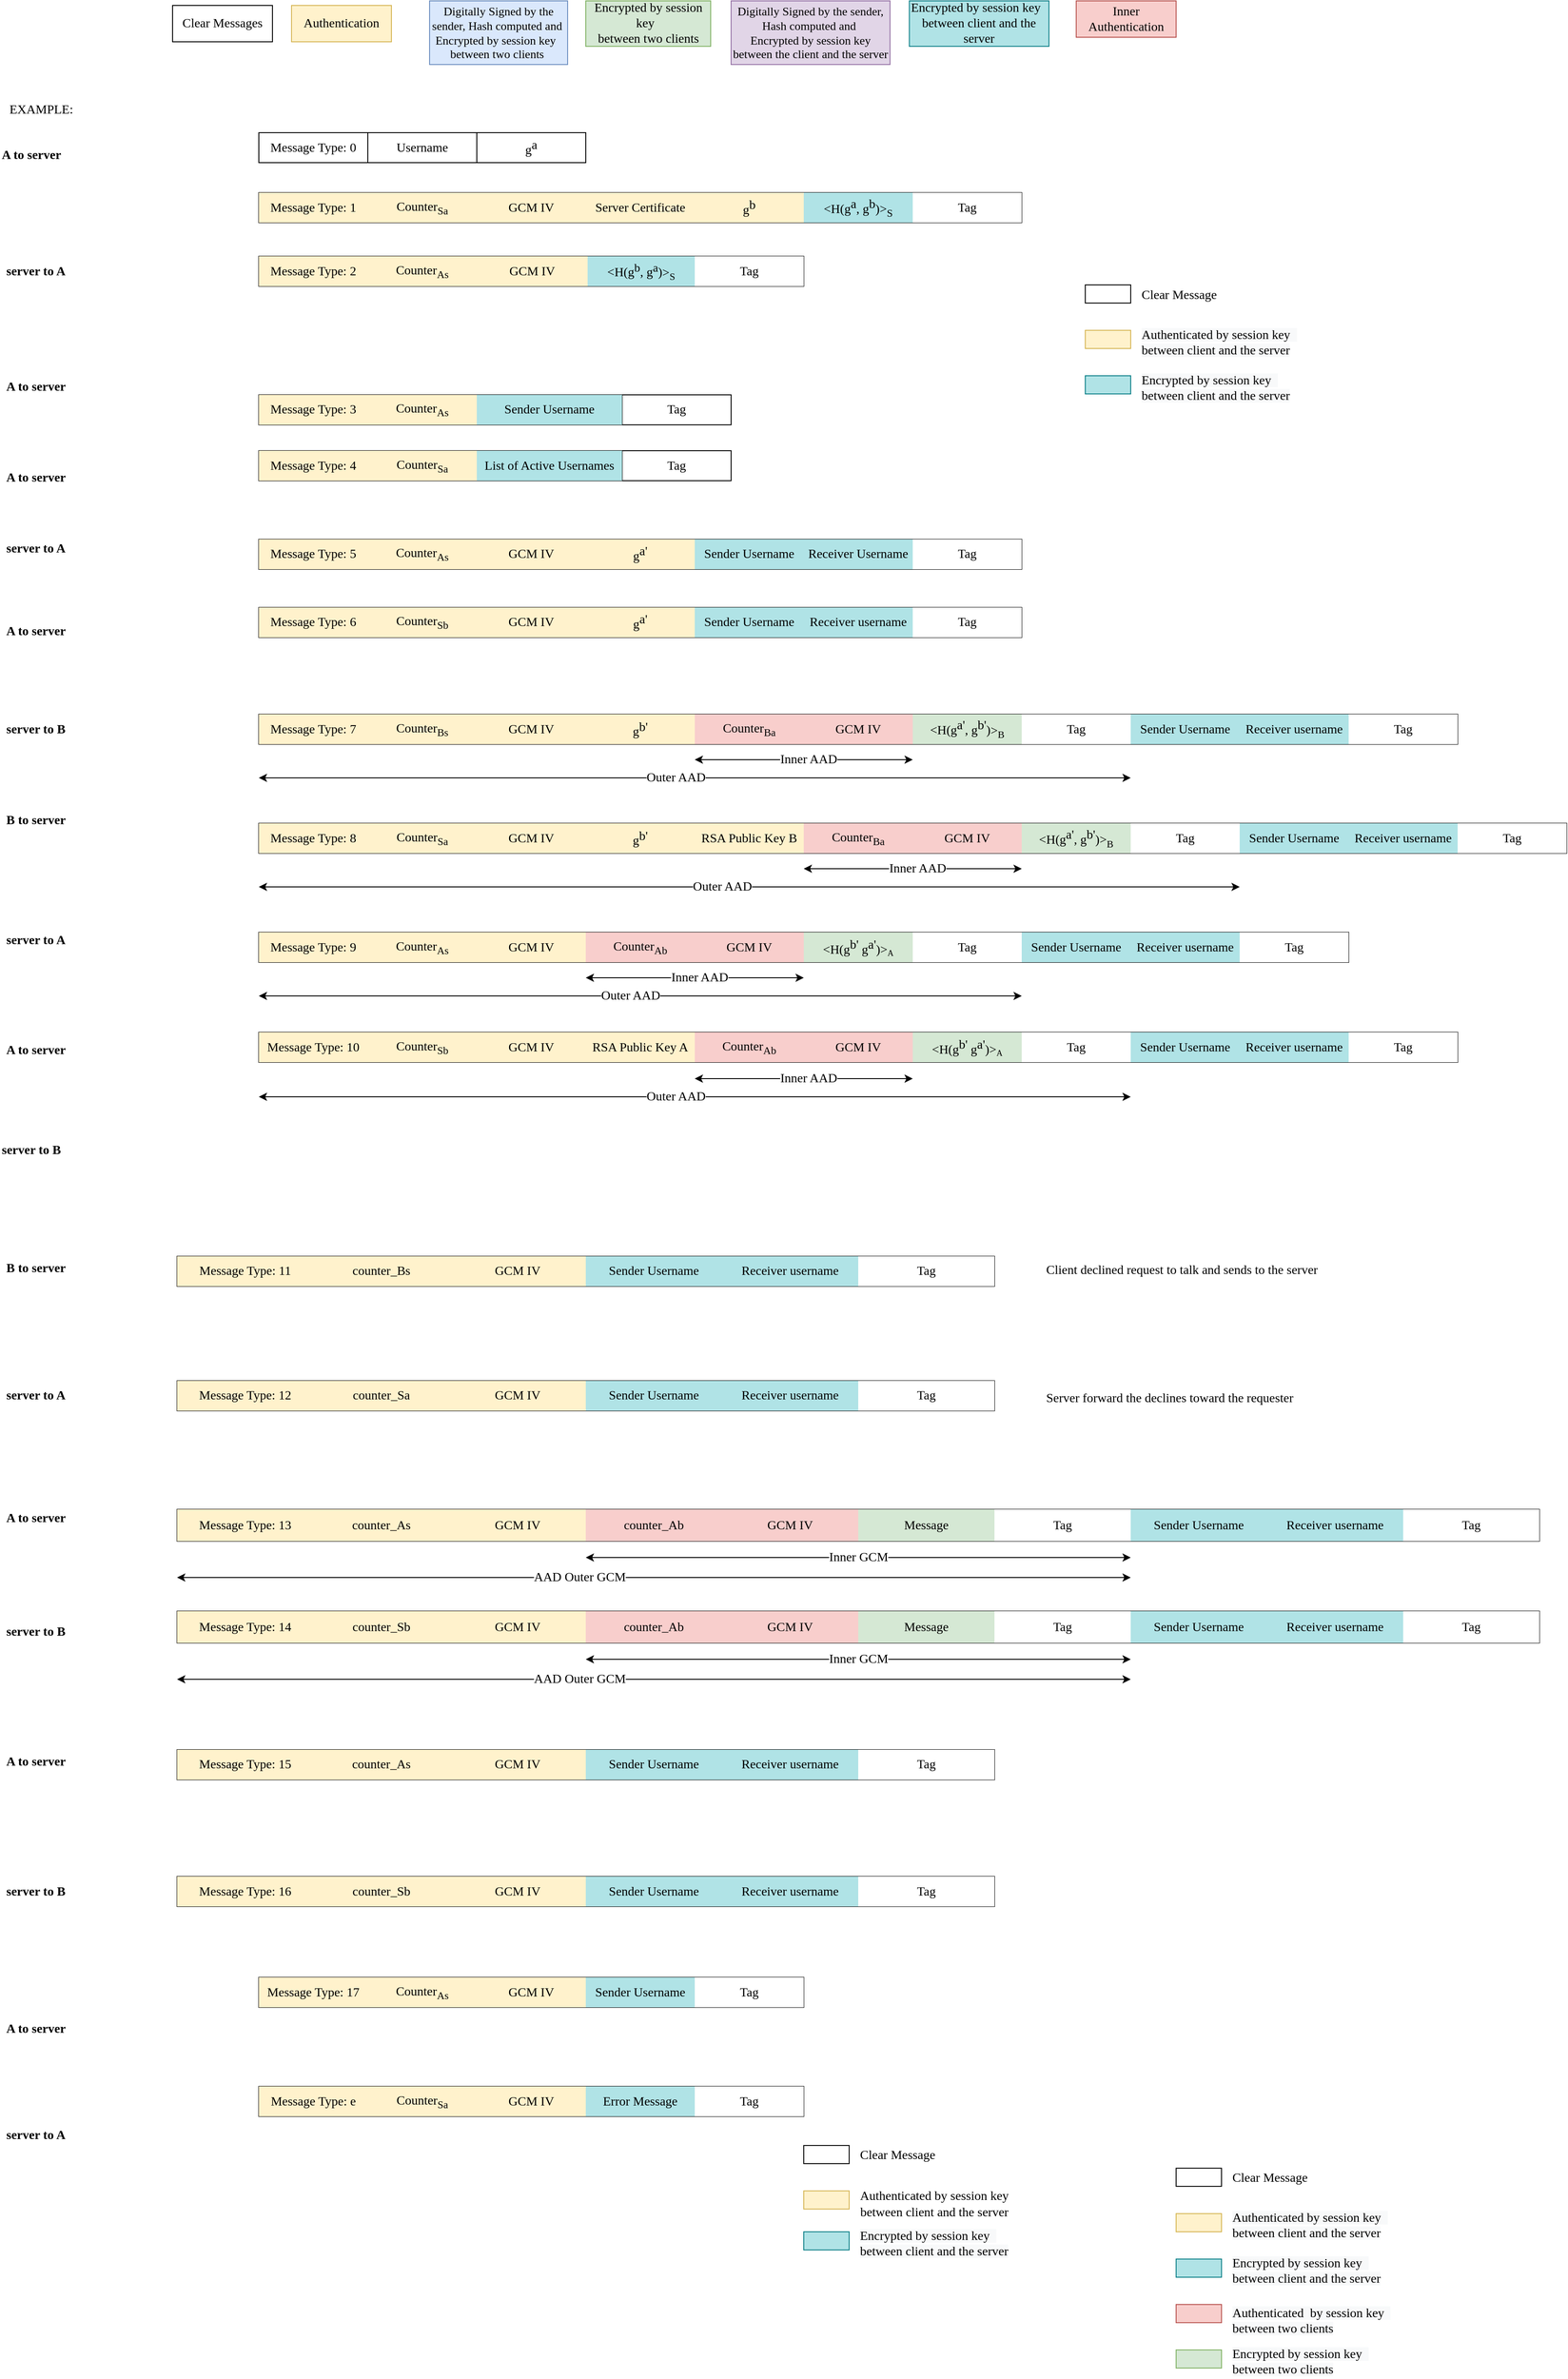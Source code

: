 <mxfile version="14.9.0" type="github">
  <diagram id="F_jE-BOAkrTfxv78qMfI" name="Page-1">
    <mxGraphModel dx="3220" dy="1177" grid="1" gridSize="10" guides="1" tooltips="1" connect="1" arrows="1" fold="1" page="1" pageScale="1" pageWidth="850" pageHeight="1100" math="0" shadow="0">
      <root>
        <mxCell id="0" />
        <mxCell id="1" parent="0" />
        <mxCell id="y36w_arXSWlQnjkWe3Qv-24" value="A to server" style="text;html=1;align=left;verticalAlign=middle;resizable=0;points=[];autosize=1;strokeColor=none;fontSize=14;fontStyle=1;fontFamily=Times New Roman;" parent="1" vertex="1">
          <mxGeometry x="-280" y="579.5" width="80" height="20" as="geometry" />
        </mxCell>
        <mxCell id="y36w_arXSWlQnjkWe3Qv-25" value="A to server" style="text;html=1;align=left;verticalAlign=middle;resizable=0;points=[];autosize=1;strokeColor=none;fontSize=14;fontStyle=1;fontFamily=Times New Roman;" parent="1" vertex="1">
          <mxGeometry x="-285" y="325" width="80" height="20" as="geometry" />
        </mxCell>
        <mxCell id="y36w_arXSWlQnjkWe3Qv-26" value="server to A" style="text;html=1;align=left;verticalAlign=middle;resizable=0;points=[];autosize=1;strokeColor=none;fontSize=14;fontStyle=1;fontFamily=Times New Roman;" parent="1" vertex="1">
          <mxGeometry x="-280" y="452.5" width="80" height="20" as="geometry" />
        </mxCell>
        <mxCell id="y36w_arXSWlQnjkWe3Qv-27" value="A to server" style="text;html=1;align=left;verticalAlign=middle;resizable=0;points=[];autosize=1;strokeColor=none;fontSize=14;fontStyle=1;fontFamily=Times New Roman;" parent="1" vertex="1">
          <mxGeometry x="-280" y="679.5" width="80" height="20" as="geometry" />
        </mxCell>
        <mxCell id="y36w_arXSWlQnjkWe3Qv-28" value="server to A" style="text;html=1;align=left;verticalAlign=middle;resizable=0;points=[];autosize=1;strokeColor=none;fontSize=14;fontStyle=1;fontFamily=Times New Roman;" parent="1" vertex="1">
          <mxGeometry x="-280" y="757.5" width="80" height="20" as="geometry" />
        </mxCell>
        <mxCell id="y36w_arXSWlQnjkWe3Qv-29" value="A to server" style="text;html=1;align=left;verticalAlign=middle;resizable=0;points=[];autosize=1;strokeColor=none;fontSize=14;fontStyle=1;fontFamily=Times New Roman;" parent="1" vertex="1">
          <mxGeometry x="-280" y="848.5" width="80" height="20" as="geometry" />
        </mxCell>
        <mxCell id="y36w_arXSWlQnjkWe3Qv-30" value="server to B" style="text;html=1;align=left;verticalAlign=middle;resizable=0;points=[];autosize=1;strokeColor=none;fontSize=14;fontStyle=1;fontFamily=Times New Roman;" parent="1" vertex="1">
          <mxGeometry x="-280" y="957" width="80" height="20" as="geometry" />
        </mxCell>
        <mxCell id="y36w_arXSWlQnjkWe3Qv-32" value="B to server" style="text;html=1;align=left;verticalAlign=middle;resizable=0;points=[];autosize=1;strokeColor=none;fontSize=14;fontStyle=1;fontFamily=Times New Roman;" parent="1" vertex="1">
          <mxGeometry x="-280" y="1056.5" width="80" height="20" as="geometry" />
        </mxCell>
        <mxCell id="y36w_arXSWlQnjkWe3Qv-61" value="server to A" style="text;html=1;align=left;verticalAlign=middle;resizable=0;points=[];autosize=1;strokeColor=none;fontSize=14;fontStyle=1;fontFamily=Times New Roman;" parent="1" vertex="1">
          <mxGeometry x="-280" y="1189" width="80" height="20" as="geometry" />
        </mxCell>
        <mxCell id="y36w_arXSWlQnjkWe3Qv-74" value="A to server" style="text;html=1;align=left;verticalAlign=middle;resizable=0;points=[];autosize=1;strokeColor=none;fontSize=14;fontStyle=1;fontFamily=Times New Roman;" parent="1" vertex="1">
          <mxGeometry x="-280" y="1825" width="80" height="20" as="geometry" />
        </mxCell>
        <mxCell id="y36w_arXSWlQnjkWe3Qv-87" value="&lt;span style=&quot;font-size: 14px;&quot;&gt;server to B&lt;/span&gt;" style="text;html=1;align=left;verticalAlign=middle;resizable=0;points=[];autosize=1;strokeColor=none;fontSize=14;fontStyle=1;fontFamily=Times New Roman;" parent="1" vertex="1">
          <mxGeometry x="-280" y="1950" width="80" height="20" as="geometry" />
        </mxCell>
        <mxCell id="y36w_arXSWlQnjkWe3Qv-99" value="EXAMPLE:" style="text;html=1;align=center;verticalAlign=middle;resizable=0;points=[];autosize=1;strokeColor=none;fontSize=14;fontFamily=Times New Roman;" parent="1" vertex="1">
          <mxGeometry x="-285" y="275" width="90" height="20" as="geometry" />
        </mxCell>
        <mxCell id="y36w_arXSWlQnjkWe3Qv-133" value="B to server" style="text;html=1;align=left;verticalAlign=middle;resizable=0;points=[];autosize=1;strokeColor=none;fontSize=14;fontStyle=1;fontFamily=Times New Roman;" parent="1" vertex="1">
          <mxGeometry x="-280" y="1550" width="80" height="20" as="geometry" />
        </mxCell>
        <mxCell id="y36w_arXSWlQnjkWe3Qv-134" value="server to A" style="text;html=1;align=left;verticalAlign=middle;resizable=0;points=[];autosize=1;strokeColor=none;fontSize=14;fontStyle=1;fontFamily=Times New Roman;" parent="1" vertex="1">
          <mxGeometry x="-280" y="1690" width="80" height="20" as="geometry" />
        </mxCell>
        <mxCell id="y36w_arXSWlQnjkWe3Qv-138" value="Server forward the declines toward the requester" style="text;html=1;align=left;verticalAlign=middle;resizable=0;points=[];autosize=1;strokeColor=none;fontSize=14;fontFamily=Times New Roman;" parent="1" vertex="1">
          <mxGeometry x="865" y="1693" width="290" height="20" as="geometry" />
        </mxCell>
        <mxCell id="yCbRSSfEJfGpyD3MhMj6-66" value="A to server" style="text;html=1;align=left;verticalAlign=middle;resizable=0;points=[];autosize=1;strokeColor=none;fontSize=14;fontStyle=1;fontFamily=Times New Roman;" parent="1" vertex="1">
          <mxGeometry x="-280" y="1310" width="80" height="20" as="geometry" />
        </mxCell>
        <mxCell id="yCbRSSfEJfGpyD3MhMj6-67" value="server to B" style="text;html=1;align=left;verticalAlign=middle;resizable=0;points=[];autosize=1;strokeColor=none;fontSize=14;fontStyle=1;fontFamily=Times New Roman;" parent="1" vertex="1">
          <mxGeometry x="-285" y="1420" width="80" height="20" as="geometry" />
        </mxCell>
        <mxCell id="yCbRSSfEJfGpyD3MhMj6-114" value="" style="shape=table;html=1;whiteSpace=wrap;startSize=0;container=1;collapsible=0;childLayout=tableLayout;fontFamily=Times New Roman;fontSize=14;" parent="1" vertex="1">
          <mxGeometry x="-90" y="2089.5" width="900" height="33" as="geometry" />
        </mxCell>
        <mxCell id="yCbRSSfEJfGpyD3MhMj6-115" value="" style="shape=partialRectangle;html=1;whiteSpace=wrap;collapsible=0;dropTarget=0;pointerEvents=0;fillColor=none;top=0;left=0;bottom=0;right=0;points=[[0,0.5],[1,0.5]];portConstraint=eastwest;fontFamily=Times New Roman;fontSize=14;" parent="yCbRSSfEJfGpyD3MhMj6-114" vertex="1">
          <mxGeometry width="900" height="33" as="geometry" />
        </mxCell>
        <mxCell id="yCbRSSfEJfGpyD3MhMj6-116" value="Message Type: 15" style="shape=partialRectangle;html=1;whiteSpace=wrap;connectable=0;fillColor=#fff2cc;top=0;left=0;bottom=0;right=0;overflow=hidden;strokeColor=#d6b656;fontFamily=Times New Roman;fontSize=14;" parent="yCbRSSfEJfGpyD3MhMj6-115" vertex="1">
          <mxGeometry width="150" height="33" as="geometry" />
        </mxCell>
        <mxCell id="fmLFLyb55_Ck_awDn2ng-89" value="counter_As" style="shape=partialRectangle;html=1;whiteSpace=wrap;connectable=0;fillColor=#fff2cc;top=0;left=0;bottom=0;right=0;overflow=hidden;strokeColor=#d6b656;fontFamily=Times New Roman;fontSize=14;" parent="yCbRSSfEJfGpyD3MhMj6-115" vertex="1">
          <mxGeometry x="150" width="150" height="33" as="geometry" />
        </mxCell>
        <mxCell id="yylcA2Ep-59-FiSEBhq--1" value="GCM IV" style="shape=partialRectangle;html=1;whiteSpace=wrap;connectable=0;fillColor=#fff2cc;top=0;left=0;bottom=0;right=0;overflow=hidden;strokeColor=#d6b656;fontFamily=Times New Roman;fontSize=14;" parent="yCbRSSfEJfGpyD3MhMj6-115" vertex="1">
          <mxGeometry x="300" width="150" height="33" as="geometry" />
        </mxCell>
        <mxCell id="yCbRSSfEJfGpyD3MhMj6-117" value="Sender Username" style="shape=partialRectangle;html=1;whiteSpace=wrap;connectable=0;fillColor=#b0e3e6;top=0;left=0;bottom=0;right=0;overflow=hidden;strokeColor=#0e8088;fontFamily=Times New Roman;fontSize=14;" parent="yCbRSSfEJfGpyD3MhMj6-115" vertex="1">
          <mxGeometry x="450" width="150" height="33" as="geometry" />
        </mxCell>
        <mxCell id="yCbRSSfEJfGpyD3MhMj6-118" value="Receiver username" style="shape=partialRectangle;html=1;whiteSpace=wrap;connectable=0;fillColor=#b0e3e6;top=0;left=0;bottom=0;right=0;overflow=hidden;strokeColor=#0e8088;fontFamily=Times New Roman;fontSize=14;" parent="yCbRSSfEJfGpyD3MhMj6-115" vertex="1">
          <mxGeometry x="600" width="150" height="33" as="geometry" />
        </mxCell>
        <mxCell id="yCbRSSfEJfGpyD3MhMj6-121" value="Tag" style="shape=partialRectangle;html=1;whiteSpace=wrap;connectable=0;top=0;left=0;bottom=0;right=0;overflow=hidden;fontSize=14;fontFamily=Times New Roman;" parent="yCbRSSfEJfGpyD3MhMj6-115" vertex="1">
          <mxGeometry x="750" width="150" height="33" as="geometry" />
        </mxCell>
        <mxCell id="yCbRSSfEJfGpyD3MhMj6-127" value="A to server" style="text;html=1;align=left;verticalAlign=middle;resizable=0;points=[];autosize=1;strokeColor=none;fontSize=14;fontStyle=1;fontFamily=Times New Roman;" parent="1" vertex="1">
          <mxGeometry x="-280" y="2092.5" width="80" height="20" as="geometry" />
        </mxCell>
        <mxCell id="yCbRSSfEJfGpyD3MhMj6-139" value="server to B" style="text;html=1;align=left;verticalAlign=middle;resizable=0;points=[];autosize=1;strokeColor=none;fontSize=14;fontStyle=1;fontFamily=Times New Roman;" parent="1" vertex="1">
          <mxGeometry x="-280" y="2235.5" width="80" height="20" as="geometry" />
        </mxCell>
        <mxCell id="yCbRSSfEJfGpyD3MhMj6-151" value="Client declined request to talk and sends to the server" style="text;html=1;align=left;verticalAlign=middle;resizable=0;points=[];autosize=1;strokeColor=none;fontSize=14;fontFamily=Times New Roman;" parent="1" vertex="1">
          <mxGeometry x="865" y="1551.5" width="310" height="20" as="geometry" />
        </mxCell>
        <mxCell id="fmLFLyb55_Ck_awDn2ng-1" value="Clear Messages" style="rounded=0;whiteSpace=wrap;html=1;fontFamily=Times New Roman;fontSize=14;" parent="1" vertex="1">
          <mxGeometry x="-95" y="170" width="110" height="40" as="geometry" />
        </mxCell>
        <mxCell id="fmLFLyb55_Ck_awDn2ng-2" value="Authentication" style="rounded=0;whiteSpace=wrap;html=1;fillColor=#fff2cc;strokeColor=#d6b656;fontFamily=Times New Roman;fontSize=14;" parent="1" vertex="1">
          <mxGeometry x="36" y="170" width="110" height="40" as="geometry" />
        </mxCell>
        <mxCell id="fmLFLyb55_Ck_awDn2ng-3" value="Encrypted by session key&amp;nbsp;&amp;nbsp;&lt;br style=&quot;font-size: 14px;&quot;&gt;between two clients" style="rounded=0;whiteSpace=wrap;html=1;fillColor=#d5e8d4;strokeColor=#82b366;fontFamily=Times New Roman;fontSize=14;" parent="1" vertex="1">
          <mxGeometry x="360" y="165" width="137.5" height="50" as="geometry" />
        </mxCell>
        <mxCell id="fmLFLyb55_Ck_awDn2ng-4" value="Digitally Signed by the sender, Hash computed and&amp;nbsp;&lt;br style=&quot;font-size: 13px;&quot;&gt;Encrypted by session key&amp;nbsp;&amp;nbsp;&lt;br style=&quot;font-size: 13px;&quot;&gt;between two clients&amp;nbsp;" style="rounded=0;whiteSpace=wrap;html=1;fillColor=#dae8fc;strokeColor=#6c8ebf;fontFamily=Times New Roman;fontSize=13;" parent="1" vertex="1">
          <mxGeometry x="188" y="165" width="152" height="70" as="geometry" />
        </mxCell>
        <mxCell id="y36w_arXSWlQnjkWe3Qv-89" value="" style="shape=table;html=1;whiteSpace=wrap;startSize=0;container=1;collapsible=0;childLayout=tableLayout;fontFamily=Times New Roman;fontSize=14;" parent="1" vertex="1">
          <mxGeometry x="-90" y="1546.5" width="900" height="33" as="geometry" />
        </mxCell>
        <mxCell id="y36w_arXSWlQnjkWe3Qv-90" value="" style="shape=partialRectangle;html=1;whiteSpace=wrap;collapsible=0;dropTarget=0;pointerEvents=0;fillColor=none;top=0;left=0;bottom=0;right=0;points=[[0,0.5],[1,0.5]];portConstraint=eastwest;fontFamily=Times New Roman;fontSize=14;" parent="y36w_arXSWlQnjkWe3Qv-89" vertex="1">
          <mxGeometry width="900" height="33" as="geometry" />
        </mxCell>
        <mxCell id="y36w_arXSWlQnjkWe3Qv-91" value="Message Type: 11" style="shape=partialRectangle;html=1;whiteSpace=wrap;connectable=0;fillColor=#fff2cc;top=0;left=0;bottom=0;right=0;overflow=hidden;strokeColor=#d6b656;fontFamily=Times New Roman;fontSize=14;" parent="y36w_arXSWlQnjkWe3Qv-90" vertex="1">
          <mxGeometry width="150" height="33" as="geometry" />
        </mxCell>
        <mxCell id="fmLFLyb55_Ck_awDn2ng-58" value="counter_Bs" style="shape=partialRectangle;html=1;whiteSpace=wrap;connectable=0;fillColor=#fff2cc;top=0;left=0;bottom=0;right=0;overflow=hidden;strokeColor=#d6b656;fontFamily=Times New Roman;fontSize=14;" parent="y36w_arXSWlQnjkWe3Qv-90" vertex="1">
          <mxGeometry x="150" width="150" height="33" as="geometry" />
        </mxCell>
        <mxCell id="u32h6fRL1JmX_kpmgPu2-1" value="GCM IV" style="shape=partialRectangle;html=1;whiteSpace=wrap;connectable=0;fillColor=#fff2cc;top=0;left=0;bottom=0;right=0;overflow=hidden;strokeColor=#d6b656;fontFamily=Times New Roman;fontSize=14;" parent="y36w_arXSWlQnjkWe3Qv-90" vertex="1">
          <mxGeometry x="300" width="150" height="33" as="geometry" />
        </mxCell>
        <mxCell id="y36w_arXSWlQnjkWe3Qv-92" value="Sender Username" style="shape=partialRectangle;html=1;whiteSpace=wrap;connectable=0;fillColor=#b0e3e6;top=0;left=0;bottom=0;right=0;overflow=hidden;strokeColor=#0e8088;fontFamily=Times New Roman;fontSize=14;" parent="y36w_arXSWlQnjkWe3Qv-90" vertex="1">
          <mxGeometry x="450" width="150" height="33" as="geometry" />
        </mxCell>
        <mxCell id="y36w_arXSWlQnjkWe3Qv-93" value="Receiver username" style="shape=partialRectangle;html=1;whiteSpace=wrap;connectable=0;fillColor=#b0e3e6;top=0;left=0;bottom=0;right=0;overflow=hidden;strokeColor=#0e8088;fontFamily=Times New Roman;fontSize=14;" parent="y36w_arXSWlQnjkWe3Qv-90" vertex="1">
          <mxGeometry x="600" width="150" height="33" as="geometry" />
        </mxCell>
        <mxCell id="y36w_arXSWlQnjkWe3Qv-94" value="Tag" style="shape=partialRectangle;html=1;whiteSpace=wrap;connectable=0;top=0;left=0;bottom=0;right=0;overflow=hidden;fontFamily=Times New Roman;fontSize=14;" parent="y36w_arXSWlQnjkWe3Qv-90" vertex="1">
          <mxGeometry x="750" width="150" height="33" as="geometry" />
        </mxCell>
        <mxCell id="fmLFLyb55_Ck_awDn2ng-59" value="" style="shape=table;html=1;whiteSpace=wrap;startSize=0;container=1;collapsible=0;childLayout=tableLayout;fontFamily=Times New Roman;fontSize=14;" parent="1" vertex="1">
          <mxGeometry x="-90" y="1683.5" width="900" height="33" as="geometry" />
        </mxCell>
        <mxCell id="fmLFLyb55_Ck_awDn2ng-60" value="" style="shape=partialRectangle;html=1;whiteSpace=wrap;collapsible=0;dropTarget=0;pointerEvents=0;fillColor=none;top=0;left=0;bottom=0;right=0;points=[[0,0.5],[1,0.5]];portConstraint=eastwest;fontFamily=Times New Roman;fontSize=14;" parent="fmLFLyb55_Ck_awDn2ng-59" vertex="1">
          <mxGeometry width="900" height="33" as="geometry" />
        </mxCell>
        <mxCell id="fmLFLyb55_Ck_awDn2ng-61" value="Message Type: 12" style="shape=partialRectangle;html=1;whiteSpace=wrap;connectable=0;fillColor=#fff2cc;top=0;left=0;bottom=0;right=0;overflow=hidden;strokeColor=#d6b656;fontFamily=Times New Roman;fontSize=14;" parent="fmLFLyb55_Ck_awDn2ng-60" vertex="1">
          <mxGeometry width="150" height="33" as="geometry" />
        </mxCell>
        <mxCell id="fmLFLyb55_Ck_awDn2ng-62" value="counter_Sa" style="shape=partialRectangle;html=1;whiteSpace=wrap;connectable=0;fillColor=#fff2cc;top=0;left=0;bottom=0;right=0;overflow=hidden;strokeColor=#d6b656;fontFamily=Times New Roman;fontSize=14;" parent="fmLFLyb55_Ck_awDn2ng-60" vertex="1">
          <mxGeometry x="150" width="150" height="33" as="geometry" />
        </mxCell>
        <mxCell id="u32h6fRL1JmX_kpmgPu2-2" value="GCM IV" style="shape=partialRectangle;html=1;whiteSpace=wrap;connectable=0;fillColor=#fff2cc;top=0;left=0;bottom=0;right=0;overflow=hidden;strokeColor=#d6b656;fontFamily=Times New Roman;fontSize=14;" parent="fmLFLyb55_Ck_awDn2ng-60" vertex="1">
          <mxGeometry x="300" width="150" height="33" as="geometry" />
        </mxCell>
        <mxCell id="fmLFLyb55_Ck_awDn2ng-63" value="Sender Username" style="shape=partialRectangle;html=1;whiteSpace=wrap;connectable=0;fillColor=#b0e3e6;top=0;left=0;bottom=0;right=0;overflow=hidden;strokeColor=#0e8088;fontFamily=Times New Roman;fontSize=14;" parent="fmLFLyb55_Ck_awDn2ng-60" vertex="1">
          <mxGeometry x="450" width="150" height="33" as="geometry" />
        </mxCell>
        <mxCell id="fmLFLyb55_Ck_awDn2ng-64" value="Receiver username" style="shape=partialRectangle;html=1;whiteSpace=wrap;connectable=0;fillColor=#b0e3e6;top=0;left=0;bottom=0;right=0;overflow=hidden;strokeColor=#0e8088;fontFamily=Times New Roman;fontSize=14;" parent="fmLFLyb55_Ck_awDn2ng-60" vertex="1">
          <mxGeometry x="600" width="150" height="33" as="geometry" />
        </mxCell>
        <mxCell id="fmLFLyb55_Ck_awDn2ng-65" value="Tag" style="shape=partialRectangle;html=1;whiteSpace=wrap;connectable=0;top=0;left=0;bottom=0;right=0;overflow=hidden;fontFamily=Times New Roman;fontSize=14;" parent="fmLFLyb55_Ck_awDn2ng-60" vertex="1">
          <mxGeometry x="750" width="150" height="33" as="geometry" />
        </mxCell>
        <mxCell id="fmLFLyb55_Ck_awDn2ng-75" value="" style="shape=table;html=1;whiteSpace=wrap;startSize=0;container=1;collapsible=0;childLayout=tableLayout;fontFamily=Times New Roman;fontSize=14;" parent="1" vertex="1">
          <mxGeometry x="-90" y="1937" width="1500" height="35.0" as="geometry" />
        </mxCell>
        <mxCell id="fmLFLyb55_Ck_awDn2ng-76" value="" style="shape=partialRectangle;html=1;whiteSpace=wrap;collapsible=0;dropTarget=0;pointerEvents=0;fillColor=none;top=0;left=0;bottom=0;right=0;points=[[0,0.5],[1,0.5]];portConstraint=eastwest;fontFamily=Times New Roman;fontSize=14;" parent="fmLFLyb55_Ck_awDn2ng-75" vertex="1">
          <mxGeometry width="1500" height="35" as="geometry" />
        </mxCell>
        <mxCell id="fmLFLyb55_Ck_awDn2ng-77" value="Message Type: 14" style="shape=partialRectangle;html=1;whiteSpace=wrap;connectable=0;fillColor=#fff2cc;top=0;left=0;bottom=0;right=0;overflow=hidden;strokeColor=#d6b656;fontFamily=Times New Roman;fontSize=14;" parent="fmLFLyb55_Ck_awDn2ng-76" vertex="1">
          <mxGeometry width="150" height="35" as="geometry" />
        </mxCell>
        <mxCell id="fmLFLyb55_Ck_awDn2ng-78" value="counter_Sb" style="shape=partialRectangle;html=1;whiteSpace=wrap;connectable=0;fillColor=#fff2cc;top=0;left=0;bottom=0;right=0;overflow=hidden;strokeColor=#d6b656;fontFamily=Times New Roman;fontSize=14;" parent="fmLFLyb55_Ck_awDn2ng-76" vertex="1">
          <mxGeometry x="150" width="150" height="35" as="geometry" />
        </mxCell>
        <mxCell id="ViRSmDbCG-B-MGH-1679-2" value="&lt;span&gt;GCM IV&lt;/span&gt;" style="shape=partialRectangle;html=1;whiteSpace=wrap;connectable=0;fillColor=#fff2cc;top=0;left=0;bottom=0;right=0;overflow=hidden;strokeColor=#d6b656;fontFamily=Times New Roman;fontSize=14;" parent="fmLFLyb55_Ck_awDn2ng-76" vertex="1">
          <mxGeometry x="300" width="150" height="35" as="geometry" />
        </mxCell>
        <mxCell id="fmLFLyb55_Ck_awDn2ng-79" value="counter_Ab" style="shape=partialRectangle;html=1;whiteSpace=wrap;connectable=0;fillColor=#f8cecc;top=0;left=0;bottom=0;right=0;overflow=hidden;strokeColor=#b85450;fontFamily=Times New Roman;fontSize=14;" parent="fmLFLyb55_Ck_awDn2ng-76" vertex="1">
          <mxGeometry x="450" width="150" height="35" as="geometry" />
        </mxCell>
        <mxCell id="ViRSmDbCG-B-MGH-1679-1" value="GCM IV" style="shape=partialRectangle;html=1;whiteSpace=wrap;connectable=0;fillColor=#f8cecc;top=0;left=0;bottom=0;right=0;overflow=hidden;strokeColor=#b85450;fontFamily=Times New Roman;fontSize=14;" parent="fmLFLyb55_Ck_awDn2ng-76" vertex="1">
          <mxGeometry x="600" width="150" height="35" as="geometry" />
        </mxCell>
        <mxCell id="fmLFLyb55_Ck_awDn2ng-80" value="&lt;span style=&quot;font-size: 14px&quot;&gt;Message&lt;/span&gt;" style="shape=partialRectangle;html=1;whiteSpace=wrap;connectable=0;top=0;left=0;bottom=0;right=0;overflow=hidden;fontSize=14;fillColor=#d5e8d4;strokeColor=#82b366;fontFamily=Times New Roman;" parent="fmLFLyb55_Ck_awDn2ng-76" vertex="1">
          <mxGeometry x="750" width="150" height="35" as="geometry" />
        </mxCell>
        <mxCell id="fmLFLyb55_Ck_awDn2ng-81" value="Tag" style="shape=partialRectangle;html=1;whiteSpace=wrap;connectable=0;top=0;left=0;bottom=0;right=0;overflow=hidden;fontFamily=Times New Roman;fontSize=14;" parent="fmLFLyb55_Ck_awDn2ng-76" vertex="1">
          <mxGeometry x="900" width="150" height="35" as="geometry" />
        </mxCell>
        <mxCell id="fmLFLyb55_Ck_awDn2ng-82" value="Sender Username" style="shape=partialRectangle;html=1;whiteSpace=wrap;connectable=0;fillColor=#b0e3e6;top=0;left=0;bottom=0;right=0;overflow=hidden;strokeColor=#0e8088;fontFamily=Times New Roman;fontSize=14;" parent="fmLFLyb55_Ck_awDn2ng-76" vertex="1">
          <mxGeometry x="1050" width="150" height="35" as="geometry" />
        </mxCell>
        <mxCell id="fmLFLyb55_Ck_awDn2ng-83" value="Receiver username" style="shape=partialRectangle;html=1;whiteSpace=wrap;connectable=0;fillColor=#b0e3e6;top=0;left=0;bottom=0;right=0;overflow=hidden;strokeColor=#0e8088;fontFamily=Times New Roman;fontSize=14;" parent="fmLFLyb55_Ck_awDn2ng-76" vertex="1">
          <mxGeometry x="1200" width="150" height="35" as="geometry" />
        </mxCell>
        <mxCell id="fmLFLyb55_Ck_awDn2ng-84" value="Tag" style="shape=partialRectangle;html=1;whiteSpace=wrap;connectable=0;top=0;left=0;bottom=0;right=0;overflow=hidden;fontSize=14;fontFamily=Times New Roman;" parent="fmLFLyb55_Ck_awDn2ng-76" vertex="1">
          <mxGeometry x="1350" width="150" height="35" as="geometry" />
        </mxCell>
        <mxCell id="fmLFLyb55_Ck_awDn2ng-85" value="" style="endArrow=classic;startArrow=classic;html=1;fontFamily=Times New Roman;fontSize=14;" parent="1" edge="1">
          <mxGeometry width="50" height="50" relative="1" as="geometry">
            <mxPoint x="360" y="1990" as="sourcePoint" />
            <mxPoint x="960" y="1990" as="targetPoint" />
          </mxGeometry>
        </mxCell>
        <mxCell id="fmLFLyb55_Ck_awDn2ng-86" value="Inner GCM" style="edgeLabel;html=1;align=center;verticalAlign=middle;resizable=0;points=[];fontFamily=Times New Roman;fontSize=14;" parent="fmLFLyb55_Ck_awDn2ng-85" vertex="1" connectable="0">
          <mxGeometry x="-0.156" relative="1" as="geometry">
            <mxPoint x="47" as="offset" />
          </mxGeometry>
        </mxCell>
        <mxCell id="fmLFLyb55_Ck_awDn2ng-87" value="" style="endArrow=classic;startArrow=classic;html=1;fontFamily=Times New Roman;fontSize=14;" parent="1" edge="1">
          <mxGeometry width="50" height="50" relative="1" as="geometry">
            <mxPoint x="-90" y="2012" as="sourcePoint" />
            <mxPoint x="960" y="2012" as="targetPoint" />
          </mxGeometry>
        </mxCell>
        <mxCell id="fmLFLyb55_Ck_awDn2ng-88" value="AAD Outer GCM" style="edgeLabel;html=1;align=center;verticalAlign=middle;resizable=0;points=[];fontFamily=Times New Roman;fontSize=14;" parent="fmLFLyb55_Ck_awDn2ng-87" vertex="1" connectable="0">
          <mxGeometry x="-0.156" relative="1" as="geometry">
            <mxPoint as="offset" />
          </mxGeometry>
        </mxCell>
        <mxCell id="fmLFLyb55_Ck_awDn2ng-90" value="" style="shape=table;html=1;whiteSpace=wrap;startSize=0;container=1;collapsible=0;childLayout=tableLayout;fontFamily=Times New Roman;fontSize=14;" parent="1" vertex="1">
          <mxGeometry x="-90" y="2229" width="900" height="33" as="geometry" />
        </mxCell>
        <mxCell id="fmLFLyb55_Ck_awDn2ng-91" value="" style="shape=partialRectangle;html=1;whiteSpace=wrap;collapsible=0;dropTarget=0;pointerEvents=0;fillColor=none;top=0;left=0;bottom=0;right=0;points=[[0,0.5],[1,0.5]];portConstraint=eastwest;fontFamily=Times New Roman;fontSize=14;" parent="fmLFLyb55_Ck_awDn2ng-90" vertex="1">
          <mxGeometry width="900" height="33" as="geometry" />
        </mxCell>
        <mxCell id="fmLFLyb55_Ck_awDn2ng-92" value="Message Type: 16" style="shape=partialRectangle;html=1;whiteSpace=wrap;connectable=0;fillColor=#fff2cc;top=0;left=0;bottom=0;right=0;overflow=hidden;strokeColor=#d6b656;fontFamily=Times New Roman;fontSize=14;" parent="fmLFLyb55_Ck_awDn2ng-91" vertex="1">
          <mxGeometry width="150" height="33" as="geometry" />
        </mxCell>
        <mxCell id="fmLFLyb55_Ck_awDn2ng-93" value="counter_Sb" style="shape=partialRectangle;html=1;whiteSpace=wrap;connectable=0;fillColor=#fff2cc;top=0;left=0;bottom=0;right=0;overflow=hidden;strokeColor=#d6b656;fontFamily=Times New Roman;fontSize=14;" parent="fmLFLyb55_Ck_awDn2ng-91" vertex="1">
          <mxGeometry x="150" width="150" height="33" as="geometry" />
        </mxCell>
        <mxCell id="yylcA2Ep-59-FiSEBhq--2" value="GCM IV" style="shape=partialRectangle;html=1;whiteSpace=wrap;connectable=0;fillColor=#fff2cc;top=0;left=0;bottom=0;right=0;overflow=hidden;strokeColor=#d6b656;fontFamily=Times New Roman;fontSize=14;" parent="fmLFLyb55_Ck_awDn2ng-91" vertex="1">
          <mxGeometry x="300" width="150" height="33" as="geometry" />
        </mxCell>
        <mxCell id="fmLFLyb55_Ck_awDn2ng-94" value="Sender Username" style="shape=partialRectangle;html=1;whiteSpace=wrap;connectable=0;fillColor=#b0e3e6;top=0;left=0;bottom=0;right=0;overflow=hidden;strokeColor=#0e8088;fontFamily=Times New Roman;fontSize=14;" parent="fmLFLyb55_Ck_awDn2ng-91" vertex="1">
          <mxGeometry x="450" width="150" height="33" as="geometry" />
        </mxCell>
        <mxCell id="fmLFLyb55_Ck_awDn2ng-95" value="Receiver username" style="shape=partialRectangle;html=1;whiteSpace=wrap;connectable=0;fillColor=#b0e3e6;top=0;left=0;bottom=0;right=0;overflow=hidden;strokeColor=#0e8088;fontFamily=Times New Roman;fontSize=14;" parent="fmLFLyb55_Ck_awDn2ng-91" vertex="1">
          <mxGeometry x="600" width="150" height="33" as="geometry" />
        </mxCell>
        <mxCell id="fmLFLyb55_Ck_awDn2ng-96" value="Tag" style="shape=partialRectangle;html=1;whiteSpace=wrap;connectable=0;top=0;left=0;bottom=0;right=0;overflow=hidden;fontSize=14;fontFamily=Times New Roman;" parent="fmLFLyb55_Ck_awDn2ng-91" vertex="1">
          <mxGeometry x="750" width="150" height="33" as="geometry" />
        </mxCell>
        <mxCell id="fmLFLyb55_Ck_awDn2ng-104" value="A to server" style="text;html=1;align=left;verticalAlign=middle;resizable=0;points=[];autosize=1;strokeColor=none;fontSize=14;fontStyle=1;fontFamily=Times New Roman;" parent="1" vertex="1">
          <mxGeometry x="-280" y="2386.5" width="80" height="20" as="geometry" />
        </mxCell>
        <mxCell id="fmLFLyb55_Ck_awDn2ng-110" value="Inner Authentication" style="rounded=0;whiteSpace=wrap;html=1;fillColor=#f8cecc;strokeColor=#b85450;fontFamily=Times New Roman;fontSize=14;" parent="1" vertex="1">
          <mxGeometry x="900" y="165" width="110" height="40" as="geometry" />
        </mxCell>
        <mxCell id="46wRRIrfo-uhjWPLOnh3-6" value="Digitally Signed by the sender, Hash computed and&amp;nbsp;&lt;br style=&quot;font-size: 13px;&quot;&gt;Encrypted by session key &lt;br style=&quot;font-size: 13px;&quot;&gt;between the client and the server" style="rounded=0;whiteSpace=wrap;html=1;fillColor=#e1d5e7;strokeColor=#9673a6;fontFamily=Times New Roman;fontSize=13;" parent="1" vertex="1">
          <mxGeometry x="520" y="165" width="175" height="70" as="geometry" />
        </mxCell>
        <mxCell id="uDIOwAxePGcVCat6WQaO-4" value="Encrypted by session key&amp;nbsp;&amp;nbsp;&lt;br style=&quot;font-size: 14px;&quot;&gt;between client and the server" style="rounded=0;whiteSpace=wrap;html=1;fillColor=#b0e3e6;strokeColor=#0e8088;fontFamily=Times New Roman;fontSize=14;" parent="1" vertex="1">
          <mxGeometry x="716.25" y="165" width="153.75" height="50" as="geometry" />
        </mxCell>
        <mxCell id="ViRSmDbCG-B-MGH-1679-3" value="" style="shape=table;html=1;whiteSpace=wrap;startSize=0;container=1;collapsible=0;childLayout=tableLayout;fontFamily=Times New Roman;fontSize=14;" parent="1" vertex="1">
          <mxGeometry x="-90" y="1825" width="1500" height="35.0" as="geometry" />
        </mxCell>
        <mxCell id="ViRSmDbCG-B-MGH-1679-4" value="" style="shape=partialRectangle;html=1;whiteSpace=wrap;collapsible=0;dropTarget=0;pointerEvents=0;fillColor=none;top=0;left=0;bottom=0;right=0;points=[[0,0.5],[1,0.5]];portConstraint=eastwest;fontFamily=Times New Roman;fontSize=14;" parent="ViRSmDbCG-B-MGH-1679-3" vertex="1">
          <mxGeometry width="1500" height="35" as="geometry" />
        </mxCell>
        <mxCell id="ViRSmDbCG-B-MGH-1679-5" value="Message Type: 13" style="shape=partialRectangle;html=1;whiteSpace=wrap;connectable=0;fillColor=#fff2cc;top=0;left=0;bottom=0;right=0;overflow=hidden;strokeColor=#d6b656;fontFamily=Times New Roman;fontSize=14;" parent="ViRSmDbCG-B-MGH-1679-4" vertex="1">
          <mxGeometry width="150" height="35" as="geometry" />
        </mxCell>
        <mxCell id="ViRSmDbCG-B-MGH-1679-6" value="counter_As" style="shape=partialRectangle;html=1;whiteSpace=wrap;connectable=0;fillColor=#fff2cc;top=0;left=0;bottom=0;right=0;overflow=hidden;strokeColor=#d6b656;fontFamily=Times New Roman;fontSize=14;" parent="ViRSmDbCG-B-MGH-1679-4" vertex="1">
          <mxGeometry x="150" width="150" height="35" as="geometry" />
        </mxCell>
        <mxCell id="ViRSmDbCG-B-MGH-1679-7" value="&lt;span&gt;GCM IV&lt;/span&gt;" style="shape=partialRectangle;html=1;whiteSpace=wrap;connectable=0;fillColor=#fff2cc;top=0;left=0;bottom=0;right=0;overflow=hidden;strokeColor=#d6b656;fontFamily=Times New Roman;fontSize=14;" parent="ViRSmDbCG-B-MGH-1679-4" vertex="1">
          <mxGeometry x="300" width="150" height="35" as="geometry" />
        </mxCell>
        <mxCell id="ViRSmDbCG-B-MGH-1679-8" value="counter_Ab" style="shape=partialRectangle;html=1;whiteSpace=wrap;connectable=0;fillColor=#f8cecc;top=0;left=0;bottom=0;right=0;overflow=hidden;strokeColor=#b85450;fontFamily=Times New Roman;fontSize=14;" parent="ViRSmDbCG-B-MGH-1679-4" vertex="1">
          <mxGeometry x="450" width="150" height="35" as="geometry" />
        </mxCell>
        <mxCell id="ViRSmDbCG-B-MGH-1679-9" value="GCM IV" style="shape=partialRectangle;html=1;whiteSpace=wrap;connectable=0;fillColor=#f8cecc;top=0;left=0;bottom=0;right=0;overflow=hidden;strokeColor=#b85450;fontFamily=Times New Roman;fontSize=14;" parent="ViRSmDbCG-B-MGH-1679-4" vertex="1">
          <mxGeometry x="600" width="150" height="35" as="geometry" />
        </mxCell>
        <mxCell id="ViRSmDbCG-B-MGH-1679-10" value="&lt;span style=&quot;font-size: 14px&quot;&gt;Message&lt;/span&gt;" style="shape=partialRectangle;html=1;whiteSpace=wrap;connectable=0;top=0;left=0;bottom=0;right=0;overflow=hidden;fontSize=14;fillColor=#d5e8d4;strokeColor=#82b366;fontFamily=Times New Roman;" parent="ViRSmDbCG-B-MGH-1679-4" vertex="1">
          <mxGeometry x="750" width="150" height="35" as="geometry" />
        </mxCell>
        <mxCell id="ViRSmDbCG-B-MGH-1679-11" value="Tag" style="shape=partialRectangle;html=1;whiteSpace=wrap;connectable=0;top=0;left=0;bottom=0;right=0;overflow=hidden;fontFamily=Times New Roman;fontSize=14;" parent="ViRSmDbCG-B-MGH-1679-4" vertex="1">
          <mxGeometry x="900" width="150" height="35" as="geometry" />
        </mxCell>
        <mxCell id="ViRSmDbCG-B-MGH-1679-12" value="Sender Username" style="shape=partialRectangle;html=1;whiteSpace=wrap;connectable=0;fillColor=#b0e3e6;top=0;left=0;bottom=0;right=0;overflow=hidden;strokeColor=#0e8088;fontFamily=Times New Roman;fontSize=14;" parent="ViRSmDbCG-B-MGH-1679-4" vertex="1">
          <mxGeometry x="1050" width="150" height="35" as="geometry" />
        </mxCell>
        <mxCell id="ViRSmDbCG-B-MGH-1679-13" value="Receiver username" style="shape=partialRectangle;html=1;whiteSpace=wrap;connectable=0;fillColor=#b0e3e6;top=0;left=0;bottom=0;right=0;overflow=hidden;strokeColor=#0e8088;fontFamily=Times New Roman;fontSize=14;" parent="ViRSmDbCG-B-MGH-1679-4" vertex="1">
          <mxGeometry x="1200" width="150" height="35" as="geometry" />
        </mxCell>
        <mxCell id="ViRSmDbCG-B-MGH-1679-14" value="Tag" style="shape=partialRectangle;html=1;whiteSpace=wrap;connectable=0;top=0;left=0;bottom=0;right=0;overflow=hidden;fontSize=14;fontFamily=Times New Roman;" parent="ViRSmDbCG-B-MGH-1679-4" vertex="1">
          <mxGeometry x="1350" width="150" height="35" as="geometry" />
        </mxCell>
        <mxCell id="ViRSmDbCG-B-MGH-1679-15" value="" style="endArrow=classic;startArrow=classic;html=1;fontFamily=Times New Roman;fontSize=14;" parent="1" edge="1">
          <mxGeometry width="50" height="50" relative="1" as="geometry">
            <mxPoint x="360.0" y="1878" as="sourcePoint" />
            <mxPoint x="960.0" y="1878" as="targetPoint" />
          </mxGeometry>
        </mxCell>
        <mxCell id="ViRSmDbCG-B-MGH-1679-16" value="Inner GCM" style="edgeLabel;html=1;align=center;verticalAlign=middle;resizable=0;points=[];fontFamily=Times New Roman;fontSize=14;" parent="ViRSmDbCG-B-MGH-1679-15" vertex="1" connectable="0">
          <mxGeometry x="-0.156" relative="1" as="geometry">
            <mxPoint x="47" as="offset" />
          </mxGeometry>
        </mxCell>
        <mxCell id="ViRSmDbCG-B-MGH-1679-17" value="" style="endArrow=classic;startArrow=classic;html=1;fontFamily=Times New Roman;fontSize=14;" parent="1" edge="1">
          <mxGeometry width="50" height="50" relative="1" as="geometry">
            <mxPoint x="-90.0" y="1900" as="sourcePoint" />
            <mxPoint x="960.0" y="1900" as="targetPoint" />
          </mxGeometry>
        </mxCell>
        <mxCell id="ViRSmDbCG-B-MGH-1679-18" value="AAD Outer GCM" style="edgeLabel;html=1;align=center;verticalAlign=middle;resizable=0;points=[];fontFamily=Times New Roman;fontSize=14;" parent="ViRSmDbCG-B-MGH-1679-17" vertex="1" connectable="0">
          <mxGeometry x="-0.156" relative="1" as="geometry">
            <mxPoint as="offset" />
          </mxGeometry>
        </mxCell>
        <mxCell id="ZaKLRCNy1M5HY3qA6u35-11" value="server to A" style="text;html=1;align=left;verticalAlign=middle;resizable=0;points=[];autosize=1;strokeColor=none;fontSize=14;fontStyle=1;fontFamily=Times New Roman;" parent="1" vertex="1">
          <mxGeometry x="-280" y="2504" width="80" height="20" as="geometry" />
        </mxCell>
        <mxCell id="argZhKJHXyaAZtMAxOcQ-1" value="" style="shape=table;html=1;whiteSpace=wrap;startSize=0;container=1;collapsible=0;childLayout=tableLayout;fontFamily=Times New Roman;fontSize=14;" parent="1" vertex="1">
          <mxGeometry y="310" width="360" height="33" as="geometry" />
        </mxCell>
        <mxCell id="argZhKJHXyaAZtMAxOcQ-2" value="" style="shape=partialRectangle;html=1;whiteSpace=wrap;collapsible=0;dropTarget=0;pointerEvents=0;fillColor=none;top=0;left=0;bottom=0;right=0;points=[[0,0.5],[1,0.5]];portConstraint=eastwest;fontFamily=Times New Roman;fontSize=14;" parent="argZhKJHXyaAZtMAxOcQ-1" vertex="1">
          <mxGeometry width="360" height="33" as="geometry" />
        </mxCell>
        <mxCell id="argZhKJHXyaAZtMAxOcQ-3" value="Message Type: 0&lt;br style=&quot;font-size: 14px;&quot;&gt;" style="shape=partialRectangle;html=1;whiteSpace=wrap;connectable=0;fillColor=none;top=0;left=0;bottom=0;right=0;overflow=hidden;fontFamily=Times New Roman;fontSize=14;" parent="argZhKJHXyaAZtMAxOcQ-2" vertex="1">
          <mxGeometry width="120" height="33" as="geometry" />
        </mxCell>
        <mxCell id="argZhKJHXyaAZtMAxOcQ-4" value="Username" style="shape=partialRectangle;html=1;whiteSpace=wrap;connectable=0;fillColor=none;top=0;left=0;bottom=0;right=0;overflow=hidden;fontFamily=Times New Roman;fontSize=14;" parent="argZhKJHXyaAZtMAxOcQ-2" vertex="1">
          <mxGeometry x="120" width="120" height="33" as="geometry" />
        </mxCell>
        <mxCell id="argZhKJHXyaAZtMAxOcQ-5" value="g&lt;sup style=&quot;font-size: 14px;&quot;&gt;a&lt;/sup&gt;" style="shape=partialRectangle;html=1;whiteSpace=wrap;connectable=0;fillColor=none;top=0;left=0;bottom=0;right=0;overflow=hidden;fontFamily=Times New Roman;fontSize=14;" parent="argZhKJHXyaAZtMAxOcQ-2" vertex="1">
          <mxGeometry x="240" width="120" height="33" as="geometry" />
        </mxCell>
        <mxCell id="argZhKJHXyaAZtMAxOcQ-6" value="" style="shape=table;html=1;startSize=0;container=1;collapsible=0;childLayout=tableLayout;fontFamily=Times New Roman;fontSize=14;whiteSpace=wrap;labelBorderColor=none;labelBackgroundColor=none;noLabel=1;fontColor=none;" parent="1" vertex="1">
          <mxGeometry y="376" width="840" height="33" as="geometry" />
        </mxCell>
        <mxCell id="argZhKJHXyaAZtMAxOcQ-7" value="" style="shape=partialRectangle;html=1;whiteSpace=wrap;collapsible=0;dropTarget=0;pointerEvents=0;fillColor=none;top=0;left=0;bottom=0;right=0;points=[[0,0.5],[1,0.5]];portConstraint=eastwest;fontFamily=Times New Roman;fontSize=14;" parent="argZhKJHXyaAZtMAxOcQ-6" vertex="1">
          <mxGeometry width="840" height="33" as="geometry" />
        </mxCell>
        <mxCell id="argZhKJHXyaAZtMAxOcQ-8" value="Message Type: 1" style="shape=partialRectangle;html=1;whiteSpace=wrap;connectable=0;fillColor=#fff2cc;top=0;left=0;bottom=0;right=0;overflow=hidden;strokeColor=#d6b656;fontFamily=Times New Roman;fontSize=14;" parent="argZhKJHXyaAZtMAxOcQ-7" vertex="1">
          <mxGeometry width="120" height="33" as="geometry" />
        </mxCell>
        <mxCell id="argZhKJHXyaAZtMAxOcQ-9" value="Counter&lt;sub&gt;Sa&lt;/sub&gt;" style="shape=partialRectangle;html=1;whiteSpace=wrap;connectable=0;fillColor=#fff2cc;top=0;left=0;bottom=0;right=0;overflow=hidden;strokeColor=#d6b656;fontFamily=Times New Roman;fontSize=14;" parent="argZhKJHXyaAZtMAxOcQ-7" vertex="1">
          <mxGeometry x="120" width="120" height="33" as="geometry" />
        </mxCell>
        <mxCell id="argZhKJHXyaAZtMAxOcQ-10" value="GCM IV" style="shape=partialRectangle;html=1;whiteSpace=wrap;connectable=0;fillColor=#fff2cc;top=0;left=0;bottom=0;right=0;overflow=hidden;strokeColor=#d6b656;fontFamily=Times New Roman;fontSize=14;" parent="argZhKJHXyaAZtMAxOcQ-7" vertex="1">
          <mxGeometry x="240" width="120" height="33" as="geometry" />
        </mxCell>
        <mxCell id="argZhKJHXyaAZtMAxOcQ-11" value="Server Certificate" style="shape=partialRectangle;html=1;whiteSpace=wrap;connectable=0;fillColor=#fff2cc;top=0;left=0;bottom=0;right=0;overflow=hidden;strokeColor=#d6b656;fontFamily=Times New Roman;fontSize=14;" parent="argZhKJHXyaAZtMAxOcQ-7" vertex="1">
          <mxGeometry x="360" width="120" height="33" as="geometry" />
        </mxCell>
        <mxCell id="argZhKJHXyaAZtMAxOcQ-12" value="g&lt;sup style=&quot;font-size: 14px;&quot;&gt;b&lt;/sup&gt;" style="shape=partialRectangle;html=1;whiteSpace=wrap;connectable=0;fillColor=#fff2cc;top=0;left=0;bottom=0;right=0;overflow=hidden;fontFamily=Times New Roman;strokeColor=#d6b656;fontSize=14;" parent="argZhKJHXyaAZtMAxOcQ-7" vertex="1">
          <mxGeometry x="480" width="120" height="33" as="geometry" />
        </mxCell>
        <mxCell id="argZhKJHXyaAZtMAxOcQ-13" value="&amp;lt;&lt;span&gt;H(g&lt;/span&gt;&lt;sup style=&quot;font-size: 14px&quot;&gt;a&lt;/sup&gt;&lt;span&gt;,&lt;/span&gt;&lt;sup style=&quot;font-size: 14px&quot;&gt;&amp;nbsp;&lt;/sup&gt;&lt;span&gt;g&lt;/span&gt;&lt;sup style=&quot;font-size: 14px&quot;&gt;b&lt;/sup&gt;&lt;span&gt;)&lt;/span&gt;&lt;span&gt;&amp;gt;&lt;/span&gt;&lt;sub&gt;S&lt;/sub&gt;" style="shape=partialRectangle;html=1;whiteSpace=wrap;connectable=0;top=0;left=0;bottom=0;right=0;overflow=hidden;strokeColor=#0e8088;fillColor=#b0e3e6;fontFamily=Times New Roman;fontSize=14;fontStyle=0" parent="argZhKJHXyaAZtMAxOcQ-7" vertex="1">
          <mxGeometry x="600" width="120" height="33" as="geometry" />
        </mxCell>
        <mxCell id="argZhKJHXyaAZtMAxOcQ-14" value="Tag" style="shape=partialRectangle;html=1;whiteSpace=wrap;connectable=0;top=0;left=0;bottom=0;right=0;overflow=hidden;fontFamily=Times New Roman;fontSize=14;" parent="argZhKJHXyaAZtMAxOcQ-7" vertex="1">
          <mxGeometry x="720" width="120" height="33" as="geometry" />
        </mxCell>
        <mxCell id="argZhKJHXyaAZtMAxOcQ-15" value="" style="shape=table;html=1;whiteSpace=wrap;startSize=0;container=1;collapsible=0;childLayout=tableLayout;fontFamily=Times New Roman;fontSize=14;" parent="1" vertex="1">
          <mxGeometry y="446" width="600" height="33" as="geometry" />
        </mxCell>
        <mxCell id="argZhKJHXyaAZtMAxOcQ-16" value="" style="shape=partialRectangle;html=1;whiteSpace=wrap;collapsible=0;dropTarget=0;pointerEvents=0;fillColor=none;top=0;left=0;bottom=0;right=0;points=[[0,0.5],[1,0.5]];portConstraint=eastwest;fontFamily=Times New Roman;fontSize=14;" parent="argZhKJHXyaAZtMAxOcQ-15" vertex="1">
          <mxGeometry width="600" height="33" as="geometry" />
        </mxCell>
        <mxCell id="argZhKJHXyaAZtMAxOcQ-17" value="Message Type: 2" style="shape=partialRectangle;html=1;whiteSpace=wrap;connectable=0;fillColor=#fff2cc;top=0;left=0;bottom=0;right=0;overflow=hidden;strokeColor=#d6b656;fontFamily=Times New Roman;fontSize=14;" parent="argZhKJHXyaAZtMAxOcQ-16" vertex="1">
          <mxGeometry width="120" height="33" as="geometry" />
        </mxCell>
        <mxCell id="argZhKJHXyaAZtMAxOcQ-18" value="Counter&lt;sub&gt;As&lt;/sub&gt;" style="shape=partialRectangle;html=1;whiteSpace=wrap;connectable=0;fillColor=#fff2cc;top=0;left=0;bottom=0;right=0;overflow=hidden;strokeColor=#d6b656;fontFamily=Times New Roman;fontSize=14;" parent="argZhKJHXyaAZtMAxOcQ-16" vertex="1">
          <mxGeometry x="120" width="120" height="33" as="geometry" />
        </mxCell>
        <mxCell id="argZhKJHXyaAZtMAxOcQ-19" value="GCM IV" style="shape=partialRectangle;html=1;whiteSpace=wrap;connectable=0;fillColor=#fff2cc;top=0;left=0;bottom=0;right=0;overflow=hidden;strokeColor=#d6b656;fontFamily=Times New Roman;fontSize=14;" parent="argZhKJHXyaAZtMAxOcQ-16" vertex="1">
          <mxGeometry x="240" width="122" height="33" as="geometry" />
        </mxCell>
        <mxCell id="argZhKJHXyaAZtMAxOcQ-20" value="&lt;font&gt;&amp;lt;H(g&lt;sup&gt;&lt;font style=&quot;font-size: 13px&quot;&gt;b&lt;/font&gt;&lt;/sup&gt;,&lt;sup style=&quot;font-size: 14px&quot;&gt;&amp;nbsp;&lt;/sup&gt;g&lt;sup&gt;&lt;font style=&quot;font-size: 13px&quot;&gt;a&lt;/font&gt;&lt;/sup&gt;)&lt;/font&gt;&amp;gt;&lt;sub&gt;&lt;font style=&quot;font-size: 11px&quot;&gt;S&lt;/font&gt;&lt;/sub&gt;" style="shape=partialRectangle;html=1;whiteSpace=wrap;connectable=0;fillColor=#b0e3e6;top=0;left=0;bottom=0;right=0;overflow=hidden;strokeColor=#0e8088;fontFamily=Times New Roman;fontSize=14;fontStyle=0;align=center;verticalAlign=middle;" parent="argZhKJHXyaAZtMAxOcQ-16" vertex="1">
          <mxGeometry x="362" width="118" height="33" as="geometry" />
        </mxCell>
        <mxCell id="argZhKJHXyaAZtMAxOcQ-21" value="Tag" style="shape=partialRectangle;html=1;whiteSpace=wrap;connectable=0;top=0;left=0;bottom=0;right=0;overflow=hidden;fontFamily=Times New Roman;fontSize=14;" parent="argZhKJHXyaAZtMAxOcQ-16" vertex="1">
          <mxGeometry x="480" width="120" height="33" as="geometry" />
        </mxCell>
        <mxCell id="argZhKJHXyaAZtMAxOcQ-22" value="" style="rounded=0;whiteSpace=wrap;html=1;fillColor=#fff2cc;strokeColor=#d6b656;fontFamily=Times New Roman;fontSize=14;" parent="1" vertex="1">
          <mxGeometry x="910" y="527.5" width="50" height="20" as="geometry" />
        </mxCell>
        <mxCell id="argZhKJHXyaAZtMAxOcQ-23" value="" style="rounded=0;whiteSpace=wrap;html=1;fontFamily=Times New Roman;fontSize=14;" parent="1" vertex="1">
          <mxGeometry x="910" y="477.5" width="50" height="20" as="geometry" />
        </mxCell>
        <mxCell id="argZhKJHXyaAZtMAxOcQ-24" value="" style="rounded=0;whiteSpace=wrap;html=1;fillColor=#b0e3e6;strokeColor=#0e8088;fontFamily=Times New Roman;fontSize=14;" parent="1" vertex="1">
          <mxGeometry x="910" y="577.5" width="50" height="20" as="geometry" />
        </mxCell>
        <mxCell id="argZhKJHXyaAZtMAxOcQ-25" value="&lt;div style=&quot;text-align: center&quot;&gt;&lt;span style=&quot;font-size: 14px&quot;&gt;&lt;font face=&quot;times new roman&quot;&gt;Clear Message&lt;/font&gt;&lt;/span&gt;&lt;/div&gt;" style="text;whiteSpace=wrap;html=1;fontColor=none;" parent="1" vertex="1">
          <mxGeometry x="970" y="472.5" width="110" height="30" as="geometry" />
        </mxCell>
        <mxCell id="argZhKJHXyaAZtMAxOcQ-26" value="&lt;span style=&quot;color: rgb(0, 0, 0); font-family: &amp;quot;times new roman&amp;quot;; font-size: 14px; font-style: normal; font-weight: 400; letter-spacing: normal; text-align: center; text-indent: 0px; text-transform: none; word-spacing: 0px; background-color: rgb(248, 249, 250); display: inline; float: none;&quot;&gt;Encrypted by session key&amp;nbsp;&amp;nbsp;&lt;/span&gt;&lt;br style=&quot;color: rgb(0, 0, 0); font-family: &amp;quot;times new roman&amp;quot;; font-size: 14px; font-style: normal; font-weight: 400; letter-spacing: normal; text-align: center; text-indent: 0px; text-transform: none; word-spacing: 0px; background-color: rgb(248, 249, 250);&quot;&gt;&lt;span style=&quot;color: rgb(0, 0, 0); font-family: &amp;quot;times new roman&amp;quot;; font-size: 14px; font-style: normal; font-weight: 400; letter-spacing: normal; text-align: center; text-indent: 0px; text-transform: none; word-spacing: 0px; background-color: rgb(248, 249, 250); display: inline; float: none;&quot;&gt;between client and the server&lt;/span&gt;" style="text;whiteSpace=wrap;html=1;fontColor=none;" parent="1" vertex="1">
          <mxGeometry x="970" y="567.5" width="190" height="40" as="geometry" />
        </mxCell>
        <mxCell id="argZhKJHXyaAZtMAxOcQ-27" value="&lt;span style=&quot;color: rgb(0 , 0 , 0) ; font-family: &amp;#34;times new roman&amp;#34; ; font-size: 14px ; font-style: normal ; font-weight: 400 ; letter-spacing: normal ; text-align: center ; text-indent: 0px ; text-transform: none ; word-spacing: 0px ; background-color: rgb(248 , 249 , 250) ; display: inline ; float: none&quot;&gt;Authenticated by session key&amp;nbsp;&amp;nbsp;&lt;/span&gt;&lt;br style=&quot;color: rgb(0 , 0 , 0) ; font-family: &amp;#34;times new roman&amp;#34; ; font-size: 14px ; font-style: normal ; font-weight: 400 ; letter-spacing: normal ; text-align: center ; text-indent: 0px ; text-transform: none ; word-spacing: 0px ; background-color: rgb(248 , 249 , 250)&quot;&gt;&lt;span style=&quot;color: rgb(0 , 0 , 0) ; font-family: &amp;#34;times new roman&amp;#34; ; font-size: 14px ; font-style: normal ; font-weight: 400 ; letter-spacing: normal ; text-align: center ; text-indent: 0px ; text-transform: none ; word-spacing: 0px ; background-color: rgb(248 , 249 , 250) ; display: inline ; float: none&quot;&gt;between client and the server&lt;/span&gt;" style="text;whiteSpace=wrap;html=1;fontColor=none;" parent="1" vertex="1">
          <mxGeometry x="970" y="517.5" width="190" height="40" as="geometry" />
        </mxCell>
        <mxCell id="argZhKJHXyaAZtMAxOcQ-28" value="" style="shape=table;html=1;whiteSpace=wrap;startSize=0;container=1;collapsible=0;childLayout=tableLayout;fontFamily=Times New Roman;fontSize=14;" parent="1" vertex="1">
          <mxGeometry y="598.5" width="520" height="33" as="geometry" />
        </mxCell>
        <mxCell id="argZhKJHXyaAZtMAxOcQ-29" value="" style="shape=partialRectangle;html=1;whiteSpace=wrap;collapsible=0;dropTarget=0;pointerEvents=0;fillColor=none;top=0;left=0;bottom=0;right=0;points=[[0,0.5],[1,0.5]];portConstraint=eastwest;fontFamily=Times New Roman;fontSize=14;" parent="argZhKJHXyaAZtMAxOcQ-28" vertex="1">
          <mxGeometry width="520" height="33" as="geometry" />
        </mxCell>
        <mxCell id="argZhKJHXyaAZtMAxOcQ-30" value="Message Type: 3" style="shape=partialRectangle;html=1;whiteSpace=wrap;connectable=0;fillColor=#fff2cc;top=0;left=0;bottom=0;right=0;overflow=hidden;strokeColor=#d6b656;fontFamily=Times New Roman;fontSize=14;" parent="argZhKJHXyaAZtMAxOcQ-29" vertex="1">
          <mxGeometry width="120" height="33" as="geometry" />
        </mxCell>
        <mxCell id="argZhKJHXyaAZtMAxOcQ-31" value="Counter&lt;sub&gt;As&lt;/sub&gt;" style="shape=partialRectangle;html=1;whiteSpace=wrap;connectable=0;fillColor=#fff2cc;top=0;left=0;bottom=0;right=0;overflow=hidden;strokeColor=#d6b656;fontFamily=Times New Roman;fontSize=14;" parent="argZhKJHXyaAZtMAxOcQ-29" vertex="1">
          <mxGeometry x="120" width="120" height="33" as="geometry" />
        </mxCell>
        <mxCell id="argZhKJHXyaAZtMAxOcQ-32" value="Sender Username" style="shape=partialRectangle;html=1;whiteSpace=wrap;connectable=0;fillColor=#b0e3e6;top=0;left=0;bottom=0;right=0;overflow=hidden;strokeColor=#0e8088;fontFamily=Times New Roman;fontSize=14;" parent="argZhKJHXyaAZtMAxOcQ-29" vertex="1">
          <mxGeometry x="240" width="160" height="33" as="geometry" />
        </mxCell>
        <mxCell id="argZhKJHXyaAZtMAxOcQ-33" value="Tag" style="shape=partialRectangle;html=1;whiteSpace=wrap;connectable=0;fillColor=none;top=0;left=0;bottom=0;right=0;overflow=hidden;fontFamily=Times New Roman;fontSize=14;" parent="argZhKJHXyaAZtMAxOcQ-29" vertex="1">
          <mxGeometry x="400" width="120" height="33" as="geometry" />
        </mxCell>
        <mxCell id="argZhKJHXyaAZtMAxOcQ-34" value="" style="shape=table;html=1;whiteSpace=wrap;startSize=0;container=1;collapsible=0;childLayout=tableLayout;fontFamily=Times New Roman;fontSize=14;" parent="1" vertex="1">
          <mxGeometry y="660" width="520" height="33" as="geometry" />
        </mxCell>
        <mxCell id="argZhKJHXyaAZtMAxOcQ-35" value="" style="shape=partialRectangle;html=1;whiteSpace=wrap;collapsible=0;dropTarget=0;pointerEvents=0;fillColor=none;top=0;left=0;bottom=0;right=0;points=[[0,0.5],[1,0.5]];portConstraint=eastwest;fontFamily=Times New Roman;fontSize=14;" parent="argZhKJHXyaAZtMAxOcQ-34" vertex="1">
          <mxGeometry width="520" height="33" as="geometry" />
        </mxCell>
        <mxCell id="argZhKJHXyaAZtMAxOcQ-36" value="Message Type: 4" style="shape=partialRectangle;html=1;whiteSpace=wrap;connectable=0;fillColor=#fff2cc;top=0;left=0;bottom=0;right=0;overflow=hidden;strokeColor=#d6b656;fontFamily=Times New Roman;fontSize=14;" parent="argZhKJHXyaAZtMAxOcQ-35" vertex="1">
          <mxGeometry width="120" height="33" as="geometry" />
        </mxCell>
        <mxCell id="argZhKJHXyaAZtMAxOcQ-37" value="Counter&lt;sub&gt;Sa&lt;/sub&gt;" style="shape=partialRectangle;html=1;whiteSpace=wrap;connectable=0;fillColor=#fff2cc;top=0;left=0;bottom=0;right=0;overflow=hidden;strokeColor=#d6b656;fontFamily=Times New Roman;fontSize=14;" parent="argZhKJHXyaAZtMAxOcQ-35" vertex="1">
          <mxGeometry x="120" width="120" height="33" as="geometry" />
        </mxCell>
        <mxCell id="argZhKJHXyaAZtMAxOcQ-38" value="List of Active Usernames" style="shape=partialRectangle;html=1;whiteSpace=wrap;connectable=0;fillColor=#b0e3e6;top=0;left=0;bottom=0;right=0;overflow=hidden;strokeColor=#0e8088;fontFamily=Times New Roman;fontSize=14;" parent="argZhKJHXyaAZtMAxOcQ-35" vertex="1">
          <mxGeometry x="240" width="160" height="33" as="geometry" />
        </mxCell>
        <mxCell id="argZhKJHXyaAZtMAxOcQ-39" value="Tag" style="shape=partialRectangle;html=1;whiteSpace=wrap;connectable=0;fillColor=none;top=0;left=0;bottom=0;right=0;overflow=hidden;fontFamily=Times New Roman;fontSize=14;" parent="argZhKJHXyaAZtMAxOcQ-35" vertex="1">
          <mxGeometry x="400" width="120" height="33" as="geometry" />
        </mxCell>
        <mxCell id="argZhKJHXyaAZtMAxOcQ-40" value="" style="shape=table;html=1;whiteSpace=wrap;startSize=0;container=1;collapsible=0;childLayout=tableLayout;fontFamily=Times New Roman;fontSize=14;" parent="1" vertex="1">
          <mxGeometry y="757.5" width="840" height="33" as="geometry" />
        </mxCell>
        <mxCell id="argZhKJHXyaAZtMAxOcQ-41" value="" style="shape=partialRectangle;html=1;whiteSpace=wrap;collapsible=0;dropTarget=0;pointerEvents=0;fillColor=none;top=0;left=0;bottom=0;right=0;points=[[0,0.5],[1,0.5]];portConstraint=eastwest;fontFamily=Times New Roman;fontSize=14;" parent="argZhKJHXyaAZtMAxOcQ-40" vertex="1">
          <mxGeometry width="840" height="33" as="geometry" />
        </mxCell>
        <mxCell id="argZhKJHXyaAZtMAxOcQ-42" value="Message Type: 5" style="shape=partialRectangle;html=1;whiteSpace=wrap;connectable=0;fillColor=#fff2cc;top=0;left=0;bottom=0;right=0;overflow=hidden;strokeColor=#d6b656;fontFamily=Times New Roman;fontSize=14;" parent="argZhKJHXyaAZtMAxOcQ-41" vertex="1">
          <mxGeometry width="120" height="33" as="geometry" />
        </mxCell>
        <mxCell id="argZhKJHXyaAZtMAxOcQ-43" value="Counter&lt;sub&gt;As&lt;/sub&gt;" style="shape=partialRectangle;html=1;whiteSpace=wrap;connectable=0;fillColor=#fff2cc;top=0;left=0;bottom=0;right=0;overflow=hidden;strokeColor=#d6b656;fontFamily=Times New Roman;fontSize=14;" parent="argZhKJHXyaAZtMAxOcQ-41" vertex="1">
          <mxGeometry x="120" width="120" height="33" as="geometry" />
        </mxCell>
        <mxCell id="argZhKJHXyaAZtMAxOcQ-44" value="GCM IV" style="shape=partialRectangle;html=1;whiteSpace=wrap;connectable=0;fillColor=#fff2cc;top=0;left=0;bottom=0;right=0;overflow=hidden;strokeColor=#d6b656;fontFamily=Times New Roman;fontSize=14;" parent="argZhKJHXyaAZtMAxOcQ-41" vertex="1">
          <mxGeometry x="240" width="120" height="33" as="geometry" />
        </mxCell>
        <mxCell id="argZhKJHXyaAZtMAxOcQ-45" value="g&lt;sup style=&quot;font-size: 14px;&quot;&gt;a&#39;&lt;/sup&gt;" style="shape=partialRectangle;html=1;whiteSpace=wrap;connectable=0;fillColor=#fff2cc;top=0;left=0;bottom=0;right=0;overflow=hidden;strokeColor=#d6b656;fontFamily=Times New Roman;fontSize=14;" parent="argZhKJHXyaAZtMAxOcQ-41" vertex="1">
          <mxGeometry x="360" width="120" height="33" as="geometry" />
        </mxCell>
        <mxCell id="argZhKJHXyaAZtMAxOcQ-46" value="Sender Username" style="shape=partialRectangle;html=1;whiteSpace=wrap;connectable=0;fillColor=#b0e3e6;top=0;left=0;bottom=0;right=0;overflow=hidden;strokeColor=#0e8088;fontFamily=Times New Roman;fontSize=14;" parent="argZhKJHXyaAZtMAxOcQ-41" vertex="1">
          <mxGeometry x="480" width="120" height="33" as="geometry" />
        </mxCell>
        <mxCell id="argZhKJHXyaAZtMAxOcQ-47" value="Receiver Username" style="shape=partialRectangle;html=1;whiteSpace=wrap;connectable=0;fillColor=#b0e3e6;top=0;left=0;bottom=0;right=0;overflow=hidden;strokeColor=#0e8088;fontFamily=Times New Roman;fontSize=14;" parent="argZhKJHXyaAZtMAxOcQ-41" vertex="1">
          <mxGeometry x="600" width="120" height="33" as="geometry" />
        </mxCell>
        <mxCell id="argZhKJHXyaAZtMAxOcQ-48" value="Tag" style="shape=partialRectangle;html=1;whiteSpace=wrap;connectable=0;top=0;left=0;bottom=0;right=0;overflow=hidden;fontSize=14;fontFamily=Times New Roman;" parent="argZhKJHXyaAZtMAxOcQ-41" vertex="1">
          <mxGeometry x="720" width="120" height="33" as="geometry" />
        </mxCell>
        <mxCell id="argZhKJHXyaAZtMAxOcQ-49" value="" style="shape=table;html=1;whiteSpace=wrap;startSize=0;container=1;collapsible=0;childLayout=tableLayout;fontFamily=Times New Roman;fontSize=14;" parent="1" vertex="1">
          <mxGeometry y="832.5" width="840" height="33" as="geometry" />
        </mxCell>
        <mxCell id="argZhKJHXyaAZtMAxOcQ-50" value="" style="shape=partialRectangle;html=1;whiteSpace=wrap;collapsible=0;dropTarget=0;pointerEvents=0;fillColor=none;top=0;left=0;bottom=0;right=0;points=[[0,0.5],[1,0.5]];portConstraint=eastwest;fontFamily=Times New Roman;fontSize=14;" parent="argZhKJHXyaAZtMAxOcQ-49" vertex="1">
          <mxGeometry width="840" height="33" as="geometry" />
        </mxCell>
        <mxCell id="argZhKJHXyaAZtMAxOcQ-51" value="Message Type: 6" style="shape=partialRectangle;html=1;whiteSpace=wrap;connectable=0;fillColor=#fff2cc;top=0;left=0;bottom=0;right=0;overflow=hidden;strokeColor=#d6b656;fontFamily=Times New Roman;fontSize=14;" parent="argZhKJHXyaAZtMAxOcQ-50" vertex="1">
          <mxGeometry width="120" height="33" as="geometry" />
        </mxCell>
        <mxCell id="argZhKJHXyaAZtMAxOcQ-52" value="Counter&lt;sub&gt;Sb&lt;/sub&gt;" style="shape=partialRectangle;html=1;whiteSpace=wrap;connectable=0;fillColor=#fff2cc;top=0;left=0;bottom=0;right=0;overflow=hidden;strokeColor=#d6b656;fontFamily=Times New Roman;fontSize=14;" parent="argZhKJHXyaAZtMAxOcQ-50" vertex="1">
          <mxGeometry x="120" width="120" height="33" as="geometry" />
        </mxCell>
        <mxCell id="argZhKJHXyaAZtMAxOcQ-53" value="GCM IV" style="shape=partialRectangle;html=1;whiteSpace=wrap;connectable=0;fillColor=#fff2cc;top=0;left=0;bottom=0;right=0;overflow=hidden;strokeColor=#d6b656;fontFamily=Times New Roman;fontSize=14;" parent="argZhKJHXyaAZtMAxOcQ-50" vertex="1">
          <mxGeometry x="240" width="120" height="33" as="geometry" />
        </mxCell>
        <mxCell id="argZhKJHXyaAZtMAxOcQ-54" value="g&lt;sup style=&quot;font-size: 14px;&quot;&gt;a&#39;&lt;/sup&gt;" style="shape=partialRectangle;html=1;whiteSpace=wrap;connectable=0;fillColor=#fff2cc;top=0;left=0;bottom=0;right=0;overflow=hidden;strokeColor=#d6b656;fontFamily=Times New Roman;fontSize=14;" parent="argZhKJHXyaAZtMAxOcQ-50" vertex="1">
          <mxGeometry x="360" width="120" height="33" as="geometry" />
        </mxCell>
        <mxCell id="argZhKJHXyaAZtMAxOcQ-55" value="Sender Username" style="shape=partialRectangle;html=1;whiteSpace=wrap;connectable=0;fillColor=#b0e3e6;top=0;left=0;bottom=0;right=0;overflow=hidden;strokeColor=#0e8088;fontFamily=Times New Roman;fontSize=14;" parent="argZhKJHXyaAZtMAxOcQ-50" vertex="1">
          <mxGeometry x="480" width="120" height="33" as="geometry" />
        </mxCell>
        <mxCell id="argZhKJHXyaAZtMAxOcQ-56" value="Receiver username" style="shape=partialRectangle;html=1;whiteSpace=wrap;connectable=0;fillColor=#b0e3e6;top=0;left=0;bottom=0;right=0;overflow=hidden;strokeColor=#0e8088;fontFamily=Times New Roman;fontSize=14;" parent="argZhKJHXyaAZtMAxOcQ-50" vertex="1">
          <mxGeometry x="600" width="120" height="33" as="geometry" />
        </mxCell>
        <mxCell id="argZhKJHXyaAZtMAxOcQ-57" value="Tag" style="shape=partialRectangle;html=1;whiteSpace=wrap;connectable=0;top=0;left=0;bottom=0;right=0;overflow=hidden;fontSize=14;fontFamily=Times New Roman;" parent="argZhKJHXyaAZtMAxOcQ-50" vertex="1">
          <mxGeometry x="720" width="120" height="33" as="geometry" />
        </mxCell>
        <mxCell id="L5WIdO67JTkPFgUuBvbq-1" value="" style="rounded=0;whiteSpace=wrap;html=1;fillColor=#fff2cc;strokeColor=#d6b656;fontFamily=Times New Roman;fontSize=14;" parent="1" vertex="1">
          <mxGeometry x="600" y="2575" width="50" height="20" as="geometry" />
        </mxCell>
        <mxCell id="L5WIdO67JTkPFgUuBvbq-2" value="" style="rounded=0;whiteSpace=wrap;html=1;fontFamily=Times New Roman;fontSize=14;" parent="1" vertex="1">
          <mxGeometry x="600" y="2525" width="50" height="20" as="geometry" />
        </mxCell>
        <mxCell id="L5WIdO67JTkPFgUuBvbq-3" value="" style="rounded=0;whiteSpace=wrap;html=1;fillColor=#b0e3e6;strokeColor=#0e8088;fontFamily=Times New Roman;fontSize=14;" parent="1" vertex="1">
          <mxGeometry x="600" y="2620" width="50" height="20" as="geometry" />
        </mxCell>
        <mxCell id="L5WIdO67JTkPFgUuBvbq-4" value="&lt;div style=&quot;text-align: center&quot;&gt;&lt;span style=&quot;font-size: 14px&quot;&gt;&lt;font face=&quot;times new roman&quot;&gt;Clear Message&lt;/font&gt;&lt;/span&gt;&lt;/div&gt;" style="text;whiteSpace=wrap;html=1;fontColor=none;" parent="1" vertex="1">
          <mxGeometry x="660" y="2520" width="110" height="30" as="geometry" />
        </mxCell>
        <mxCell id="L5WIdO67JTkPFgUuBvbq-5" value="&lt;div style=&quot;text-align: center&quot;&gt;&lt;span style=&quot;font-size: 14px&quot;&gt;&lt;font face=&quot;times new roman&quot;&gt;Authenticated by session key&lt;/font&gt;&lt;/span&gt;&lt;/div&gt;&lt;div style=&quot;text-align: center&quot;&gt;&lt;span style=&quot;font-size: 14px&quot;&gt;&lt;font face=&quot;times new roman&quot;&gt;between client and the server&lt;/font&gt;&lt;/span&gt;&lt;/div&gt;" style="text;whiteSpace=wrap;html=1;fontColor=none;" parent="1" vertex="1">
          <mxGeometry x="660" y="2565" width="190" height="40" as="geometry" />
        </mxCell>
        <mxCell id="L5WIdO67JTkPFgUuBvbq-6" value="&lt;span style=&quot;color: rgb(0, 0, 0); font-family: &amp;quot;times new roman&amp;quot;; font-size: 14px; font-style: normal; font-weight: 400; letter-spacing: normal; text-align: center; text-indent: 0px; text-transform: none; word-spacing: 0px; background-color: rgb(248, 249, 250); display: inline; float: none;&quot;&gt;Encrypted by session key&amp;nbsp;&amp;nbsp;&lt;/span&gt;&lt;br style=&quot;color: rgb(0, 0, 0); font-family: &amp;quot;times new roman&amp;quot;; font-size: 14px; font-style: normal; font-weight: 400; letter-spacing: normal; text-align: center; text-indent: 0px; text-transform: none; word-spacing: 0px; background-color: rgb(248, 249, 250);&quot;&gt;&lt;span style=&quot;color: rgb(0, 0, 0); font-family: &amp;quot;times new roman&amp;quot;; font-size: 14px; font-style: normal; font-weight: 400; letter-spacing: normal; text-align: center; text-indent: 0px; text-transform: none; word-spacing: 0px; background-color: rgb(248, 249, 250); display: inline; float: none;&quot;&gt;between client and the server&lt;/span&gt;" style="text;whiteSpace=wrap;html=1;fontColor=none;" parent="1" vertex="1">
          <mxGeometry x="660" y="2610" width="190" height="40" as="geometry" />
        </mxCell>
        <mxCell id="L5WIdO67JTkPFgUuBvbq-7" value="" style="shape=table;html=1;whiteSpace=wrap;startSize=0;container=1;collapsible=0;childLayout=tableLayout;fontFamily=Times New Roman;fontSize=14;" parent="1" vertex="1">
          <mxGeometry y="2340" width="600" height="33" as="geometry" />
        </mxCell>
        <mxCell id="L5WIdO67JTkPFgUuBvbq-8" value="" style="shape=partialRectangle;html=1;whiteSpace=wrap;collapsible=0;dropTarget=0;pointerEvents=0;fillColor=none;top=0;left=0;bottom=0;right=0;points=[[0,0.5],[1,0.5]];portConstraint=eastwest;fontFamily=Times New Roman;fontSize=14;" parent="L5WIdO67JTkPFgUuBvbq-7" vertex="1">
          <mxGeometry width="600" height="33" as="geometry" />
        </mxCell>
        <mxCell id="L5WIdO67JTkPFgUuBvbq-9" value="Message Type: 17" style="shape=partialRectangle;html=1;whiteSpace=wrap;connectable=0;fillColor=#fff2cc;top=0;left=0;bottom=0;right=0;overflow=hidden;strokeColor=#d6b656;fontFamily=Times New Roman;fontSize=14;" parent="L5WIdO67JTkPFgUuBvbq-8" vertex="1">
          <mxGeometry width="120" height="33" as="geometry" />
        </mxCell>
        <mxCell id="L5WIdO67JTkPFgUuBvbq-10" value="Counter&lt;sub&gt;As&lt;/sub&gt;" style="shape=partialRectangle;html=1;whiteSpace=wrap;connectable=0;fillColor=#fff2cc;top=0;left=0;bottom=0;right=0;overflow=hidden;strokeColor=#d6b656;fontFamily=Times New Roman;fontSize=14;" parent="L5WIdO67JTkPFgUuBvbq-8" vertex="1">
          <mxGeometry x="120" width="120" height="33" as="geometry" />
        </mxCell>
        <mxCell id="L5WIdO67JTkPFgUuBvbq-11" value="GCM IV" style="shape=partialRectangle;html=1;whiteSpace=wrap;connectable=0;fillColor=#fff2cc;top=0;left=0;bottom=0;right=0;overflow=hidden;strokeColor=#d6b656;fontFamily=Times New Roman;fontSize=14;" parent="L5WIdO67JTkPFgUuBvbq-8" vertex="1">
          <mxGeometry x="240" width="120" height="33" as="geometry" />
        </mxCell>
        <mxCell id="L5WIdO67JTkPFgUuBvbq-12" value="Sender Username" style="shape=partialRectangle;html=1;whiteSpace=wrap;connectable=0;fillColor=#b0e3e6;top=0;left=0;bottom=0;right=0;overflow=hidden;strokeColor=#0e8088;fontFamily=Times New Roman;fontSize=14;" parent="L5WIdO67JTkPFgUuBvbq-8" vertex="1">
          <mxGeometry x="360" width="120" height="33" as="geometry" />
        </mxCell>
        <mxCell id="L5WIdO67JTkPFgUuBvbq-13" value="Tag" style="shape=partialRectangle;html=1;whiteSpace=wrap;connectable=0;top=0;left=0;bottom=0;right=0;overflow=hidden;fontSize=14;fontFamily=Times New Roman;" parent="L5WIdO67JTkPFgUuBvbq-8" vertex="1">
          <mxGeometry x="480" width="120" height="33" as="geometry" />
        </mxCell>
        <mxCell id="L5WIdO67JTkPFgUuBvbq-14" value="" style="shape=table;html=1;whiteSpace=wrap;startSize=0;container=1;collapsible=0;childLayout=tableLayout;fontFamily=Times New Roman;fontSize=14;" parent="1" vertex="1">
          <mxGeometry y="2460" width="600" height="33" as="geometry" />
        </mxCell>
        <mxCell id="L5WIdO67JTkPFgUuBvbq-15" value="" style="shape=partialRectangle;html=1;whiteSpace=wrap;collapsible=0;dropTarget=0;pointerEvents=0;fillColor=none;top=0;left=0;bottom=0;right=0;points=[[0,0.5],[1,0.5]];portConstraint=eastwest;fontFamily=Times New Roman;fontSize=14;" parent="L5WIdO67JTkPFgUuBvbq-14" vertex="1">
          <mxGeometry width="600" height="33" as="geometry" />
        </mxCell>
        <mxCell id="L5WIdO67JTkPFgUuBvbq-16" value="Message Type: e" style="shape=partialRectangle;html=1;whiteSpace=wrap;connectable=0;fillColor=#fff2cc;top=0;left=0;bottom=0;right=0;overflow=hidden;strokeColor=#d6b656;fontFamily=Times New Roman;fontSize=14;" parent="L5WIdO67JTkPFgUuBvbq-15" vertex="1">
          <mxGeometry width="120" height="33" as="geometry" />
        </mxCell>
        <mxCell id="L5WIdO67JTkPFgUuBvbq-17" value="Counter&lt;sub&gt;Sa&lt;/sub&gt;" style="shape=partialRectangle;html=1;whiteSpace=wrap;connectable=0;fillColor=#fff2cc;top=0;left=0;bottom=0;right=0;overflow=hidden;strokeColor=#d6b656;fontFamily=Times New Roman;fontSize=14;" parent="L5WIdO67JTkPFgUuBvbq-15" vertex="1">
          <mxGeometry x="120" width="120" height="33" as="geometry" />
        </mxCell>
        <mxCell id="L5WIdO67JTkPFgUuBvbq-18" value="GCM IV" style="shape=partialRectangle;html=1;whiteSpace=wrap;connectable=0;fillColor=#fff2cc;top=0;left=0;bottom=0;right=0;overflow=hidden;strokeColor=#d6b656;fontFamily=Times New Roman;fontSize=14;" parent="L5WIdO67JTkPFgUuBvbq-15" vertex="1">
          <mxGeometry x="240" width="120" height="33" as="geometry" />
        </mxCell>
        <mxCell id="L5WIdO67JTkPFgUuBvbq-19" value="Error Message" style="shape=partialRectangle;html=1;whiteSpace=wrap;connectable=0;fillColor=#b0e3e6;top=0;left=0;bottom=0;right=0;overflow=hidden;strokeColor=#0e8088;fontFamily=Times New Roman;fontSize=14;" parent="L5WIdO67JTkPFgUuBvbq-15" vertex="1">
          <mxGeometry x="360" width="120" height="33" as="geometry" />
        </mxCell>
        <mxCell id="L5WIdO67JTkPFgUuBvbq-20" value="Tag" style="shape=partialRectangle;html=1;whiteSpace=wrap;connectable=0;top=0;left=0;bottom=0;right=0;overflow=hidden;fontSize=14;fontFamily=Times New Roman;" parent="L5WIdO67JTkPFgUuBvbq-15" vertex="1">
          <mxGeometry x="480" width="120" height="33" as="geometry" />
        </mxCell>
        <mxCell id="JfP8cFNl_0PdkYqR2XCQ-4" value="" style="shape=table;html=1;whiteSpace=wrap;startSize=0;container=1;collapsible=0;childLayout=tableLayout;fontFamily=Times New Roman;fontSize=14;" vertex="1" parent="1">
          <mxGeometry y="1070" width="1440" height="33" as="geometry" />
        </mxCell>
        <mxCell id="JfP8cFNl_0PdkYqR2XCQ-5" value="" style="shape=partialRectangle;html=1;whiteSpace=wrap;collapsible=0;dropTarget=0;pointerEvents=0;fillColor=none;top=0;left=0;bottom=0;right=0;points=[[0,0.5],[1,0.5]];portConstraint=eastwest;fontFamily=Times New Roman;fontSize=14;" vertex="1" parent="JfP8cFNl_0PdkYqR2XCQ-4">
          <mxGeometry width="1440" height="33" as="geometry" />
        </mxCell>
        <mxCell id="JfP8cFNl_0PdkYqR2XCQ-6" value="Message Type: 8" style="shape=partialRectangle;html=1;whiteSpace=wrap;connectable=0;fillColor=#fff2cc;top=0;left=0;bottom=0;right=0;overflow=hidden;strokeColor=#d6b656;fontFamily=Times New Roman;fontSize=14;" vertex="1" parent="JfP8cFNl_0PdkYqR2XCQ-5">
          <mxGeometry width="120" height="33" as="geometry" />
        </mxCell>
        <mxCell id="JfP8cFNl_0PdkYqR2XCQ-7" value="Counter&lt;sub&gt;Sa&lt;/sub&gt;" style="shape=partialRectangle;html=1;whiteSpace=wrap;connectable=0;fillColor=#fff2cc;top=0;left=0;bottom=0;right=0;overflow=hidden;strokeColor=#d6b656;fontFamily=Times New Roman;fontSize=14;" vertex="1" parent="JfP8cFNl_0PdkYqR2XCQ-5">
          <mxGeometry x="120" width="120" height="33" as="geometry" />
        </mxCell>
        <mxCell id="JfP8cFNl_0PdkYqR2XCQ-8" value="GCM IV" style="shape=partialRectangle;html=1;whiteSpace=wrap;connectable=0;fillColor=#fff2cc;top=0;left=0;bottom=0;right=0;overflow=hidden;strokeColor=#d6b656;fontFamily=Times New Roman;fontSize=14;" vertex="1" parent="JfP8cFNl_0PdkYqR2XCQ-5">
          <mxGeometry x="240" width="120" height="33" as="geometry" />
        </mxCell>
        <mxCell id="JfP8cFNl_0PdkYqR2XCQ-9" value="g&lt;span style=&quot;font-size: 14px;&quot;&gt;&lt;sup style=&quot;font-size: 14px;&quot;&gt;b&#39;&lt;/sup&gt;&lt;/span&gt;" style="shape=partialRectangle;html=1;whiteSpace=wrap;connectable=0;top=0;left=0;bottom=0;right=0;overflow=hidden;fillColor=#fff2cc;strokeColor=#d6b656;fontFamily=Times New Roman;fontSize=14;" vertex="1" parent="JfP8cFNl_0PdkYqR2XCQ-5">
          <mxGeometry x="360" width="120" height="33" as="geometry" />
        </mxCell>
        <mxCell id="JfP8cFNl_0PdkYqR2XCQ-10" value="RSA Public Key B" style="shape=partialRectangle;html=1;whiteSpace=wrap;connectable=0;fillColor=#fff2cc;top=0;left=0;bottom=0;right=0;overflow=hidden;strokeColor=#d6b656;fontFamily=Times New Roman;fontSize=14;" vertex="1" parent="JfP8cFNl_0PdkYqR2XCQ-5">
          <mxGeometry x="480" width="120" height="33" as="geometry" />
        </mxCell>
        <mxCell id="JfP8cFNl_0PdkYqR2XCQ-11" value="Counter&lt;sub&gt;Ba&lt;/sub&gt;" style="shape=partialRectangle;html=1;whiteSpace=wrap;connectable=0;top=0;left=0;bottom=0;right=0;overflow=hidden;fontSize=14;fillColor=#f8cecc;strokeColor=#b85450;fontFamily=Times New Roman;" vertex="1" parent="JfP8cFNl_0PdkYqR2XCQ-5">
          <mxGeometry x="600" width="120" height="33" as="geometry" />
        </mxCell>
        <mxCell id="JfP8cFNl_0PdkYqR2XCQ-12" value="&lt;span&gt;GCM IV&lt;/span&gt;" style="shape=partialRectangle;html=1;whiteSpace=wrap;connectable=0;top=0;left=0;bottom=0;right=0;overflow=hidden;fontSize=14;fillColor=#f8cecc;strokeColor=#b85450;fontFamily=Times New Roman;" vertex="1" parent="JfP8cFNl_0PdkYqR2XCQ-5">
          <mxGeometry x="720" width="120" height="33" as="geometry" />
        </mxCell>
        <mxCell id="JfP8cFNl_0PdkYqR2XCQ-13" value="&amp;lt;&lt;span&gt;H(g&lt;/span&gt;&lt;sup style=&quot;font-size: 14px&quot;&gt;a&#39;&lt;/sup&gt;&lt;span style=&quot;font-size: 14px&quot;&gt;,&amp;nbsp;&lt;/span&gt;&lt;span&gt;g&lt;/span&gt;&lt;sup style=&quot;font-size: 14px&quot;&gt;b&#39;&lt;/sup&gt;&lt;font&gt;&lt;font style=&quot;font-size: 14px&quot;&gt;)&lt;/font&gt;&lt;/font&gt;&amp;gt;&lt;sub style=&quot;font-size: 11px&quot;&gt;B&lt;/sub&gt;" style="shape=partialRectangle;html=1;whiteSpace=wrap;connectable=0;top=0;left=0;bottom=0;right=0;overflow=hidden;fontSize=14;fillColor=#d5e8d4;strokeColor=#82b366;fontFamily=Times New Roman;" vertex="1" parent="JfP8cFNl_0PdkYqR2XCQ-5">
          <mxGeometry x="840" width="120" height="33" as="geometry" />
        </mxCell>
        <mxCell id="JfP8cFNl_0PdkYqR2XCQ-14" value="Tag" style="shape=partialRectangle;html=1;whiteSpace=wrap;connectable=0;top=0;left=0;bottom=0;right=0;overflow=hidden;fontSize=14;fontFamily=Times New Roman;" vertex="1" parent="JfP8cFNl_0PdkYqR2XCQ-5">
          <mxGeometry x="960" width="120" height="33" as="geometry" />
        </mxCell>
        <mxCell id="JfP8cFNl_0PdkYqR2XCQ-15" value="Sender Username" style="shape=partialRectangle;html=1;whiteSpace=wrap;connectable=0;fillColor=#b0e3e6;top=0;left=0;bottom=0;right=0;overflow=hidden;strokeColor=#0e8088;fontFamily=Times New Roman;fontSize=14;" vertex="1" parent="JfP8cFNl_0PdkYqR2XCQ-5">
          <mxGeometry x="1080" width="120" height="33" as="geometry" />
        </mxCell>
        <mxCell id="JfP8cFNl_0PdkYqR2XCQ-16" value="Receiver username" style="shape=partialRectangle;html=1;whiteSpace=wrap;connectable=0;fillColor=#b0e3e6;top=0;left=0;bottom=0;right=0;overflow=hidden;strokeColor=#0e8088;fontFamily=Times New Roman;fontSize=14;" vertex="1" parent="JfP8cFNl_0PdkYqR2XCQ-5">
          <mxGeometry x="1200" width="120" height="33" as="geometry" />
        </mxCell>
        <mxCell id="JfP8cFNl_0PdkYqR2XCQ-17" value="Tag" style="shape=partialRectangle;html=1;whiteSpace=wrap;connectable=0;top=0;left=0;bottom=0;right=0;overflow=hidden;fontSize=14;fontFamily=Times New Roman;" vertex="1" parent="JfP8cFNl_0PdkYqR2XCQ-5">
          <mxGeometry x="1320" width="120" height="33" as="geometry" />
        </mxCell>
        <mxCell id="JfP8cFNl_0PdkYqR2XCQ-18" value="" style="shape=table;html=1;whiteSpace=wrap;startSize=0;container=1;collapsible=0;childLayout=tableLayout;fontFamily=Times New Roman;fontSize=14;" vertex="1" parent="1">
          <mxGeometry y="1190" width="1200" height="33" as="geometry" />
        </mxCell>
        <mxCell id="JfP8cFNl_0PdkYqR2XCQ-19" value="" style="shape=partialRectangle;html=1;whiteSpace=wrap;collapsible=0;dropTarget=0;pointerEvents=0;fillColor=none;top=0;left=0;bottom=0;right=0;points=[[0,0.5],[1,0.5]];portConstraint=eastwest;fontFamily=Times New Roman;fontSize=14;" vertex="1" parent="JfP8cFNl_0PdkYqR2XCQ-18">
          <mxGeometry width="1200" height="33" as="geometry" />
        </mxCell>
        <mxCell id="JfP8cFNl_0PdkYqR2XCQ-20" value="Message Type: 9" style="shape=partialRectangle;html=1;whiteSpace=wrap;connectable=0;fillColor=#fff2cc;top=0;left=0;bottom=0;right=0;overflow=hidden;strokeColor=#d6b656;fontFamily=Times New Roman;fontSize=14;" vertex="1" parent="JfP8cFNl_0PdkYqR2XCQ-19">
          <mxGeometry width="120" height="33" as="geometry" />
        </mxCell>
        <mxCell id="JfP8cFNl_0PdkYqR2XCQ-21" value="Counter&lt;sub&gt;As&lt;/sub&gt;" style="shape=partialRectangle;html=1;whiteSpace=wrap;connectable=0;fillColor=#fff2cc;top=0;left=0;bottom=0;right=0;overflow=hidden;strokeColor=#d6b656;fontFamily=Times New Roman;fontSize=14;" vertex="1" parent="JfP8cFNl_0PdkYqR2XCQ-19">
          <mxGeometry x="120" width="120" height="33" as="geometry" />
        </mxCell>
        <mxCell id="JfP8cFNl_0PdkYqR2XCQ-22" value="GCM IV" style="shape=partialRectangle;html=1;whiteSpace=wrap;connectable=0;fillColor=#fff2cc;top=0;left=0;bottom=0;right=0;overflow=hidden;strokeColor=#d6b656;fontFamily=Times New Roman;fontSize=14;" vertex="1" parent="JfP8cFNl_0PdkYqR2XCQ-19">
          <mxGeometry x="240" width="120" height="33" as="geometry" />
        </mxCell>
        <mxCell id="JfP8cFNl_0PdkYqR2XCQ-23" value="Counter&lt;sub&gt;Ab&lt;/sub&gt;" style="shape=partialRectangle;html=1;whiteSpace=wrap;connectable=0;top=0;left=0;bottom=0;right=0;overflow=hidden;fontSize=14;fillColor=#f8cecc;strokeColor=#b85450;fontFamily=Times New Roman;" vertex="1" parent="JfP8cFNl_0PdkYqR2XCQ-19">
          <mxGeometry x="360" width="120" height="33" as="geometry" />
        </mxCell>
        <mxCell id="JfP8cFNl_0PdkYqR2XCQ-24" value="&lt;span&gt;GCM IV&lt;/span&gt;" style="shape=partialRectangle;html=1;whiteSpace=wrap;connectable=0;top=0;left=0;bottom=0;right=0;overflow=hidden;fontSize=14;fillColor=#f8cecc;strokeColor=#b85450;fontFamily=Times New Roman;" vertex="1" parent="JfP8cFNl_0PdkYqR2XCQ-19">
          <mxGeometry x="480" width="120" height="33" as="geometry" />
        </mxCell>
        <mxCell id="JfP8cFNl_0PdkYqR2XCQ-25" value="&amp;lt;H(&lt;span&gt;g&lt;/span&gt;&lt;sup style=&quot;font-size: 14px&quot;&gt;b&#39;&lt;/sup&gt;&lt;span&gt;&amp;nbsp;g&lt;/span&gt;&lt;sup style=&quot;font-size: 14px&quot;&gt;a&#39;&lt;/sup&gt;&lt;font style=&quot;font-size: 14px&quot;&gt;)&lt;/font&gt;&amp;gt;&lt;font style=&quot;font-size: 11px&quot;&gt;&lt;sub&gt;A&lt;/sub&gt;&lt;/font&gt;" style="shape=partialRectangle;html=1;whiteSpace=wrap;connectable=0;top=0;left=0;bottom=0;right=0;overflow=hidden;fontSize=14;fillColor=#d5e8d4;strokeColor=#82b366;fontFamily=Times New Roman;" vertex="1" parent="JfP8cFNl_0PdkYqR2XCQ-19">
          <mxGeometry x="600" width="120" height="33" as="geometry" />
        </mxCell>
        <mxCell id="JfP8cFNl_0PdkYqR2XCQ-26" value="Tag" style="shape=partialRectangle;html=1;whiteSpace=wrap;connectable=0;top=0;left=0;bottom=0;right=0;overflow=hidden;fontSize=14;fontFamily=Times New Roman;" vertex="1" parent="JfP8cFNl_0PdkYqR2XCQ-19">
          <mxGeometry x="720" width="120" height="33" as="geometry" />
        </mxCell>
        <mxCell id="JfP8cFNl_0PdkYqR2XCQ-27" value="Sender Username" style="shape=partialRectangle;html=1;whiteSpace=wrap;connectable=0;fillColor=#b0e3e6;top=0;left=0;bottom=0;right=0;overflow=hidden;strokeColor=#0e8088;fontFamily=Times New Roman;fontSize=14;" vertex="1" parent="JfP8cFNl_0PdkYqR2XCQ-19">
          <mxGeometry x="840" width="120" height="33" as="geometry" />
        </mxCell>
        <mxCell id="JfP8cFNl_0PdkYqR2XCQ-28" value="Receiver username" style="shape=partialRectangle;html=1;whiteSpace=wrap;connectable=0;fillColor=#b0e3e6;top=0;left=0;bottom=0;right=0;overflow=hidden;strokeColor=#0e8088;fontFamily=Times New Roman;fontSize=14;" vertex="1" parent="JfP8cFNl_0PdkYqR2XCQ-19">
          <mxGeometry x="960" width="120" height="33" as="geometry" />
        </mxCell>
        <mxCell id="JfP8cFNl_0PdkYqR2XCQ-29" value="Tag" style="shape=partialRectangle;html=1;whiteSpace=wrap;connectable=0;top=0;left=0;bottom=0;right=0;overflow=hidden;fontSize=14;fontFamily=Times New Roman;" vertex="1" parent="JfP8cFNl_0PdkYqR2XCQ-19">
          <mxGeometry x="1080" width="120" height="33" as="geometry" />
        </mxCell>
        <mxCell id="JfP8cFNl_0PdkYqR2XCQ-30" value="" style="shape=table;html=1;whiteSpace=wrap;startSize=0;container=1;collapsible=0;childLayout=tableLayout;fontFamily=Times New Roman;fontSize=14;" vertex="1" parent="1">
          <mxGeometry y="950" width="1320" height="33" as="geometry" />
        </mxCell>
        <mxCell id="JfP8cFNl_0PdkYqR2XCQ-31" value="" style="shape=partialRectangle;html=1;whiteSpace=wrap;collapsible=0;dropTarget=0;pointerEvents=0;fillColor=none;top=0;left=0;bottom=0;right=0;points=[[0,0.5],[1,0.5]];portConstraint=eastwest;fontFamily=Times New Roman;fontSize=14;" vertex="1" parent="JfP8cFNl_0PdkYqR2XCQ-30">
          <mxGeometry width="1320" height="33" as="geometry" />
        </mxCell>
        <mxCell id="JfP8cFNl_0PdkYqR2XCQ-32" value="Message Type: 7" style="shape=partialRectangle;html=1;whiteSpace=wrap;connectable=0;fillColor=#fff2cc;top=0;left=0;bottom=0;right=0;overflow=hidden;strokeColor=#d6b656;fontFamily=Times New Roman;fontSize=14;" vertex="1" parent="JfP8cFNl_0PdkYqR2XCQ-31">
          <mxGeometry width="120" height="33" as="geometry" />
        </mxCell>
        <mxCell id="JfP8cFNl_0PdkYqR2XCQ-33" value="Counter&lt;sub&gt;Bs&lt;/sub&gt;" style="shape=partialRectangle;html=1;whiteSpace=wrap;connectable=0;fillColor=#fff2cc;top=0;left=0;bottom=0;right=0;overflow=hidden;strokeColor=#d6b656;fontFamily=Times New Roman;fontSize=14;" vertex="1" parent="JfP8cFNl_0PdkYqR2XCQ-31">
          <mxGeometry x="120" width="120" height="33" as="geometry" />
        </mxCell>
        <mxCell id="JfP8cFNl_0PdkYqR2XCQ-34" value="GCM IV" style="shape=partialRectangle;html=1;whiteSpace=wrap;connectable=0;fillColor=#fff2cc;top=0;left=0;bottom=0;right=0;overflow=hidden;strokeColor=#d6b656;fontFamily=Times New Roman;fontSize=14;" vertex="1" parent="JfP8cFNl_0PdkYqR2XCQ-31">
          <mxGeometry x="240" width="120" height="33" as="geometry" />
        </mxCell>
        <mxCell id="JfP8cFNl_0PdkYqR2XCQ-35" value="g&lt;span style=&quot;font-size: 14px;&quot;&gt;&lt;sup style=&quot;font-size: 14px;&quot;&gt;b&#39;&lt;/sup&gt;&lt;/span&gt;" style="shape=partialRectangle;html=1;whiteSpace=wrap;connectable=0;fillColor=#fff2cc;top=0;left=0;bottom=0;right=0;overflow=hidden;strokeColor=#d6b656;fontFamily=Times New Roman;fontSize=14;" vertex="1" parent="JfP8cFNl_0PdkYqR2XCQ-31">
          <mxGeometry x="360" width="120" height="33" as="geometry" />
        </mxCell>
        <mxCell id="JfP8cFNl_0PdkYqR2XCQ-36" value="Counter&lt;sub&gt;Ba&lt;/sub&gt;" style="shape=partialRectangle;html=1;whiteSpace=wrap;connectable=0;top=0;left=0;bottom=0;right=0;overflow=hidden;fontSize=14;fillColor=#f8cecc;strokeColor=#b85450;fontFamily=Times New Roman;" vertex="1" parent="JfP8cFNl_0PdkYqR2XCQ-31">
          <mxGeometry x="480" width="120" height="33" as="geometry" />
        </mxCell>
        <mxCell id="JfP8cFNl_0PdkYqR2XCQ-37" value="GCM IV" style="shape=partialRectangle;html=1;whiteSpace=wrap;connectable=0;top=0;left=0;bottom=0;right=0;overflow=hidden;fontSize=14;fillColor=#f8cecc;strokeColor=#b85450;fontFamily=Times New Roman;" vertex="1" parent="JfP8cFNl_0PdkYqR2XCQ-31">
          <mxGeometry x="600" width="120" height="33" as="geometry" />
        </mxCell>
        <mxCell id="JfP8cFNl_0PdkYqR2XCQ-38" value="&lt;font&gt;&amp;lt;H(g&lt;sup style=&quot;font-size: 14px&quot;&gt;a&#39;&lt;/sup&gt;,&amp;nbsp;g&lt;sup style=&quot;font-size: 14px&quot;&gt;b&#39;&lt;/sup&gt;&lt;font style=&quot;font-size: 14px&quot;&gt;)&lt;/font&gt;&lt;/font&gt;&amp;gt;&lt;sub&gt;&lt;font style=&quot;font-size: 11px&quot;&gt;B&lt;/font&gt;&lt;/sub&gt;" style="shape=partialRectangle;html=1;whiteSpace=wrap;connectable=0;top=0;left=0;bottom=0;right=0;overflow=hidden;fontSize=14;fillColor=#d5e8d4;strokeColor=#82b366;fontFamily=Times New Roman;" vertex="1" parent="JfP8cFNl_0PdkYqR2XCQ-31">
          <mxGeometry x="720" width="120" height="33" as="geometry" />
        </mxCell>
        <mxCell id="JfP8cFNl_0PdkYqR2XCQ-39" value="Tag" style="shape=partialRectangle;html=1;whiteSpace=wrap;connectable=0;top=0;left=0;bottom=0;right=0;overflow=hidden;fontSize=14;fontFamily=Times New Roman;" vertex="1" parent="JfP8cFNl_0PdkYqR2XCQ-31">
          <mxGeometry x="840" width="120" height="33" as="geometry" />
        </mxCell>
        <mxCell id="JfP8cFNl_0PdkYqR2XCQ-40" value="Sender Username" style="shape=partialRectangle;html=1;whiteSpace=wrap;connectable=0;fillColor=#b0e3e6;top=0;left=0;bottom=0;right=0;overflow=hidden;strokeColor=#0e8088;fontFamily=Times New Roman;fontSize=14;" vertex="1" parent="JfP8cFNl_0PdkYqR2XCQ-31">
          <mxGeometry x="960" width="120" height="33" as="geometry" />
        </mxCell>
        <mxCell id="JfP8cFNl_0PdkYqR2XCQ-41" value="Receiver username" style="shape=partialRectangle;html=1;whiteSpace=wrap;connectable=0;fillColor=#b0e3e6;top=0;left=0;bottom=0;right=0;overflow=hidden;strokeColor=#0e8088;fontFamily=Times New Roman;fontSize=14;" vertex="1" parent="JfP8cFNl_0PdkYqR2XCQ-31">
          <mxGeometry x="1080" width="120" height="33" as="geometry" />
        </mxCell>
        <mxCell id="JfP8cFNl_0PdkYqR2XCQ-42" value="Tag" style="shape=partialRectangle;html=1;whiteSpace=wrap;connectable=0;top=0;left=0;bottom=0;right=0;overflow=hidden;fontFamily=Times New Roman;fontSize=14;" vertex="1" parent="JfP8cFNl_0PdkYqR2XCQ-31">
          <mxGeometry x="1200" width="120" height="33" as="geometry" />
        </mxCell>
        <mxCell id="JfP8cFNl_0PdkYqR2XCQ-43" value="" style="shape=table;html=1;whiteSpace=wrap;startSize=0;container=1;collapsible=0;childLayout=tableLayout;fontFamily=Times New Roman;fontSize=14;" vertex="1" parent="1">
          <mxGeometry y="1300" width="1320" height="33" as="geometry" />
        </mxCell>
        <mxCell id="JfP8cFNl_0PdkYqR2XCQ-44" value="" style="shape=partialRectangle;html=1;whiteSpace=wrap;collapsible=0;dropTarget=0;pointerEvents=0;fillColor=none;top=0;left=0;bottom=0;right=0;points=[[0,0.5],[1,0.5]];portConstraint=eastwest;fontFamily=Times New Roman;fontSize=14;" vertex="1" parent="JfP8cFNl_0PdkYqR2XCQ-43">
          <mxGeometry width="1320" height="33" as="geometry" />
        </mxCell>
        <mxCell id="JfP8cFNl_0PdkYqR2XCQ-45" value="Message Type: 10" style="shape=partialRectangle;html=1;whiteSpace=wrap;connectable=0;fillColor=#fff2cc;top=0;left=0;bottom=0;right=0;overflow=hidden;strokeColor=#d6b656;fontFamily=Times New Roman;fontSize=14;" vertex="1" parent="JfP8cFNl_0PdkYqR2XCQ-44">
          <mxGeometry width="120" height="33" as="geometry" />
        </mxCell>
        <mxCell id="JfP8cFNl_0PdkYqR2XCQ-46" value="Counter&lt;sub&gt;Sb&lt;/sub&gt;" style="shape=partialRectangle;html=1;whiteSpace=wrap;connectable=0;fillColor=#fff2cc;top=0;left=0;bottom=0;right=0;overflow=hidden;strokeColor=#d6b656;fontFamily=Times New Roman;fontSize=14;" vertex="1" parent="JfP8cFNl_0PdkYqR2XCQ-44">
          <mxGeometry x="120" width="120" height="33" as="geometry" />
        </mxCell>
        <mxCell id="JfP8cFNl_0PdkYqR2XCQ-47" value="GCM IV" style="shape=partialRectangle;html=1;whiteSpace=wrap;connectable=0;fillColor=#fff2cc;top=0;left=0;bottom=0;right=0;overflow=hidden;strokeColor=#d6b656;fontFamily=Times New Roman;fontSize=14;" vertex="1" parent="JfP8cFNl_0PdkYqR2XCQ-44">
          <mxGeometry x="240" width="120" height="33" as="geometry" />
        </mxCell>
        <mxCell id="JfP8cFNl_0PdkYqR2XCQ-48" value="RSA Public Key A" style="shape=partialRectangle;html=1;whiteSpace=wrap;connectable=0;fillColor=#fff2cc;top=0;left=0;bottom=0;right=0;overflow=hidden;strokeColor=#d6b656;fontFamily=Times New Roman;fontSize=14;" vertex="1" parent="JfP8cFNl_0PdkYqR2XCQ-44">
          <mxGeometry x="360" width="120" height="33" as="geometry" />
        </mxCell>
        <mxCell id="JfP8cFNl_0PdkYqR2XCQ-49" value="Counter&lt;sub&gt;Ab&lt;/sub&gt;" style="shape=partialRectangle;html=1;whiteSpace=wrap;connectable=0;top=0;left=0;bottom=0;right=0;overflow=hidden;fontSize=14;fillColor=#f8cecc;strokeColor=#b85450;fontFamily=Times New Roman;" vertex="1" parent="JfP8cFNl_0PdkYqR2XCQ-44">
          <mxGeometry x="480" width="120" height="33" as="geometry" />
        </mxCell>
        <mxCell id="JfP8cFNl_0PdkYqR2XCQ-50" value="&lt;span&gt;GCM IV&lt;/span&gt;" style="shape=partialRectangle;html=1;whiteSpace=wrap;connectable=0;top=0;left=0;bottom=0;right=0;overflow=hidden;fontSize=14;fillColor=#f8cecc;strokeColor=#b85450;fontFamily=Times New Roman;" vertex="1" parent="JfP8cFNl_0PdkYqR2XCQ-44">
          <mxGeometry x="600" width="120" height="33" as="geometry" />
        </mxCell>
        <mxCell id="JfP8cFNl_0PdkYqR2XCQ-51" value="&amp;lt;H(&lt;span&gt;g&lt;/span&gt;&lt;sup style=&quot;font-size: 14px&quot;&gt;b&#39;&lt;/sup&gt;&lt;span&gt;&amp;nbsp;g&lt;/span&gt;&lt;sup style=&quot;font-size: 14px&quot;&gt;a&#39;&lt;/sup&gt;&lt;font style=&quot;font-size: 14px&quot;&gt;)&lt;/font&gt;&amp;gt;&lt;font style=&quot;font-size: 11px&quot;&gt;&lt;sub&gt;A&lt;/sub&gt;&lt;/font&gt;" style="shape=partialRectangle;html=1;whiteSpace=wrap;connectable=0;top=0;left=0;bottom=0;right=0;overflow=hidden;fontSize=14;fillColor=#d5e8d4;strokeColor=#82b366;fontFamily=Times New Roman;" vertex="1" parent="JfP8cFNl_0PdkYqR2XCQ-44">
          <mxGeometry x="720" width="120" height="33" as="geometry" />
        </mxCell>
        <mxCell id="JfP8cFNl_0PdkYqR2XCQ-52" value="Tag" style="shape=partialRectangle;html=1;whiteSpace=wrap;connectable=0;top=0;left=0;bottom=0;right=0;overflow=hidden;fontSize=14;fontFamily=Times New Roman;" vertex="1" parent="JfP8cFNl_0PdkYqR2XCQ-44">
          <mxGeometry x="840" width="120" height="33" as="geometry" />
        </mxCell>
        <mxCell id="JfP8cFNl_0PdkYqR2XCQ-53" value="Sender Username" style="shape=partialRectangle;html=1;whiteSpace=wrap;connectable=0;fillColor=#b0e3e6;top=0;left=0;bottom=0;right=0;overflow=hidden;strokeColor=#0e8088;fontFamily=Times New Roman;fontSize=14;" vertex="1" parent="JfP8cFNl_0PdkYqR2XCQ-44">
          <mxGeometry x="960" width="120" height="33" as="geometry" />
        </mxCell>
        <mxCell id="JfP8cFNl_0PdkYqR2XCQ-54" value="Receiver username" style="shape=partialRectangle;html=1;whiteSpace=wrap;connectable=0;fillColor=#b0e3e6;top=0;left=0;bottom=0;right=0;overflow=hidden;strokeColor=#0e8088;fontFamily=Times New Roman;fontSize=14;" vertex="1" parent="JfP8cFNl_0PdkYqR2XCQ-44">
          <mxGeometry x="1080" width="120" height="33" as="geometry" />
        </mxCell>
        <mxCell id="JfP8cFNl_0PdkYqR2XCQ-55" value="Tag" style="shape=partialRectangle;html=1;whiteSpace=wrap;connectable=0;top=0;left=0;bottom=0;right=0;overflow=hidden;fontSize=14;fontFamily=Times New Roman;" vertex="1" parent="JfP8cFNl_0PdkYqR2XCQ-44">
          <mxGeometry x="1200" width="120" height="33" as="geometry" />
        </mxCell>
        <mxCell id="JfP8cFNl_0PdkYqR2XCQ-56" value="" style="endArrow=classic;startArrow=classic;html=1;fontFamily=Times New Roman;fontSize=14;" edge="1" parent="1">
          <mxGeometry width="50" height="50" relative="1" as="geometry">
            <mxPoint x="-4.547e-13" y="1020" as="sourcePoint" />
            <mxPoint x="960" y="1020" as="targetPoint" />
          </mxGeometry>
        </mxCell>
        <mxCell id="JfP8cFNl_0PdkYqR2XCQ-57" value="Outer AAD" style="edgeLabel;html=1;align=center;verticalAlign=middle;resizable=0;points=[];fontFamily=Times New Roman;fontSize=14;" vertex="1" connectable="0" parent="JfP8cFNl_0PdkYqR2XCQ-56">
          <mxGeometry x="-0.156" relative="1" as="geometry">
            <mxPoint x="54" as="offset" />
          </mxGeometry>
        </mxCell>
        <mxCell id="JfP8cFNl_0PdkYqR2XCQ-58" value="" style="endArrow=classic;startArrow=classic;html=1;fontFamily=Times New Roman;fontSize=14;" edge="1" parent="1">
          <mxGeometry width="50" height="50" relative="1" as="geometry">
            <mxPoint x="480.0" y="1000" as="sourcePoint" />
            <mxPoint x="720" y="1000" as="targetPoint" />
          </mxGeometry>
        </mxCell>
        <mxCell id="JfP8cFNl_0PdkYqR2XCQ-59" value="Inner AAD" style="edgeLabel;html=1;align=center;verticalAlign=middle;resizable=0;points=[];fontFamily=Times New Roman;fontSize=14;" vertex="1" connectable="0" parent="JfP8cFNl_0PdkYqR2XCQ-58">
          <mxGeometry x="-0.156" relative="1" as="geometry">
            <mxPoint x="23" as="offset" />
          </mxGeometry>
        </mxCell>
        <mxCell id="JfP8cFNl_0PdkYqR2XCQ-60" value="" style="endArrow=classic;startArrow=classic;html=1;fontFamily=Times New Roman;fontSize=14;" edge="1" parent="1">
          <mxGeometry width="50" height="50" relative="1" as="geometry">
            <mxPoint y="1140" as="sourcePoint" />
            <mxPoint x="1080" y="1140" as="targetPoint" />
          </mxGeometry>
        </mxCell>
        <mxCell id="JfP8cFNl_0PdkYqR2XCQ-61" value="Outer AAD" style="edgeLabel;html=1;align=center;verticalAlign=middle;resizable=0;points=[];fontFamily=Times New Roman;fontSize=14;" vertex="1" connectable="0" parent="JfP8cFNl_0PdkYqR2XCQ-60">
          <mxGeometry x="-0.156" relative="1" as="geometry">
            <mxPoint x="54" as="offset" />
          </mxGeometry>
        </mxCell>
        <mxCell id="JfP8cFNl_0PdkYqR2XCQ-62" value="" style="endArrow=classic;startArrow=classic;html=1;fontFamily=Times New Roman;fontSize=14;" edge="1" parent="1">
          <mxGeometry width="50" height="50" relative="1" as="geometry">
            <mxPoint x="600" y="1120" as="sourcePoint" />
            <mxPoint x="840" y="1120" as="targetPoint" />
          </mxGeometry>
        </mxCell>
        <mxCell id="JfP8cFNl_0PdkYqR2XCQ-63" value="Inner AAD" style="edgeLabel;html=1;align=center;verticalAlign=middle;resizable=0;points=[];fontFamily=Times New Roman;fontSize=14;" vertex="1" connectable="0" parent="JfP8cFNl_0PdkYqR2XCQ-62">
          <mxGeometry x="-0.156" relative="1" as="geometry">
            <mxPoint x="23" as="offset" />
          </mxGeometry>
        </mxCell>
        <mxCell id="JfP8cFNl_0PdkYqR2XCQ-64" value="" style="endArrow=classic;startArrow=classic;html=1;fontFamily=Times New Roman;fontSize=14;" edge="1" parent="1">
          <mxGeometry width="50" height="50" relative="1" as="geometry">
            <mxPoint x="-4.547e-13" y="1260" as="sourcePoint" />
            <mxPoint x="840" y="1260" as="targetPoint" />
          </mxGeometry>
        </mxCell>
        <mxCell id="JfP8cFNl_0PdkYqR2XCQ-65" value="Outer AAD" style="edgeLabel;html=1;align=center;verticalAlign=middle;resizable=0;points=[];fontFamily=Times New Roman;fontSize=14;" vertex="1" connectable="0" parent="JfP8cFNl_0PdkYqR2XCQ-64">
          <mxGeometry x="-0.156" relative="1" as="geometry">
            <mxPoint x="54" as="offset" />
          </mxGeometry>
        </mxCell>
        <mxCell id="JfP8cFNl_0PdkYqR2XCQ-66" value="" style="endArrow=classic;startArrow=classic;html=1;fontFamily=Times New Roman;fontSize=14;" edge="1" parent="1">
          <mxGeometry width="50" height="50" relative="1" as="geometry">
            <mxPoint x="360.0" y="1240" as="sourcePoint" />
            <mxPoint x="600" y="1240" as="targetPoint" />
          </mxGeometry>
        </mxCell>
        <mxCell id="JfP8cFNl_0PdkYqR2XCQ-67" value="Inner AAD" style="edgeLabel;html=1;align=center;verticalAlign=middle;resizable=0;points=[];fontFamily=Times New Roman;fontSize=14;" vertex="1" connectable="0" parent="JfP8cFNl_0PdkYqR2XCQ-66">
          <mxGeometry x="-0.156" relative="1" as="geometry">
            <mxPoint x="23" as="offset" />
          </mxGeometry>
        </mxCell>
        <mxCell id="JfP8cFNl_0PdkYqR2XCQ-68" value="" style="endArrow=classic;startArrow=classic;html=1;fontFamily=Times New Roman;fontSize=14;" edge="1" parent="1">
          <mxGeometry width="50" height="50" relative="1" as="geometry">
            <mxPoint x="-4.547e-13" y="1371" as="sourcePoint" />
            <mxPoint x="960" y="1371" as="targetPoint" />
          </mxGeometry>
        </mxCell>
        <mxCell id="JfP8cFNl_0PdkYqR2XCQ-69" value="Outer AAD" style="edgeLabel;html=1;align=center;verticalAlign=middle;resizable=0;points=[];fontFamily=Times New Roman;fontSize=14;" vertex="1" connectable="0" parent="JfP8cFNl_0PdkYqR2XCQ-68">
          <mxGeometry x="-0.156" relative="1" as="geometry">
            <mxPoint x="54" as="offset" />
          </mxGeometry>
        </mxCell>
        <mxCell id="JfP8cFNl_0PdkYqR2XCQ-70" value="" style="endArrow=classic;startArrow=classic;html=1;fontFamily=Times New Roman;fontSize=14;" edge="1" parent="1">
          <mxGeometry width="50" height="50" relative="1" as="geometry">
            <mxPoint x="480.0" y="1351" as="sourcePoint" />
            <mxPoint x="720" y="1351" as="targetPoint" />
          </mxGeometry>
        </mxCell>
        <mxCell id="JfP8cFNl_0PdkYqR2XCQ-71" value="Inner AAD" style="edgeLabel;html=1;align=center;verticalAlign=middle;resizable=0;points=[];fontFamily=Times New Roman;fontSize=14;" vertex="1" connectable="0" parent="JfP8cFNl_0PdkYqR2XCQ-70">
          <mxGeometry x="-0.156" relative="1" as="geometry">
            <mxPoint x="23" as="offset" />
          </mxGeometry>
        </mxCell>
        <mxCell id="JfP8cFNl_0PdkYqR2XCQ-72" value="" style="rounded=0;whiteSpace=wrap;html=1;fillColor=#fff2cc;strokeColor=#d6b656;fontFamily=Times New Roman;fontSize=14;" vertex="1" parent="1">
          <mxGeometry x="1010" y="2600" width="50" height="20" as="geometry" />
        </mxCell>
        <mxCell id="JfP8cFNl_0PdkYqR2XCQ-73" value="" style="rounded=0;whiteSpace=wrap;html=1;fontFamily=Times New Roman;fontSize=14;" vertex="1" parent="1">
          <mxGeometry x="1010" y="2550" width="50" height="20" as="geometry" />
        </mxCell>
        <mxCell id="JfP8cFNl_0PdkYqR2XCQ-74" value="" style="rounded=0;whiteSpace=wrap;html=1;fillColor=#b0e3e6;strokeColor=#0e8088;fontFamily=Times New Roman;fontSize=14;" vertex="1" parent="1">
          <mxGeometry x="1010" y="2650" width="50" height="20" as="geometry" />
        </mxCell>
        <mxCell id="JfP8cFNl_0PdkYqR2XCQ-75" value="&lt;div style=&quot;text-align: center&quot;&gt;&lt;span style=&quot;font-size: 14px&quot;&gt;&lt;font face=&quot;times new roman&quot;&gt;Clear Message&lt;/font&gt;&lt;/span&gt;&lt;/div&gt;" style="text;whiteSpace=wrap;html=1;fontColor=none;" vertex="1" parent="1">
          <mxGeometry x="1070" y="2545" width="110" height="30" as="geometry" />
        </mxCell>
        <mxCell id="JfP8cFNl_0PdkYqR2XCQ-76" value="&lt;span style=&quot;color: rgb(0, 0, 0); font-family: &amp;quot;times new roman&amp;quot;; font-size: 14px; font-style: normal; font-weight: 400; letter-spacing: normal; text-align: center; text-indent: 0px; text-transform: none; word-spacing: 0px; background-color: rgb(248, 249, 250); display: inline; float: none;&quot;&gt;Encrypted by session key&amp;nbsp;&amp;nbsp;&lt;/span&gt;&lt;br style=&quot;color: rgb(0, 0, 0); font-family: &amp;quot;times new roman&amp;quot;; font-size: 14px; font-style: normal; font-weight: 400; letter-spacing: normal; text-align: center; text-indent: 0px; text-transform: none; word-spacing: 0px; background-color: rgb(248, 249, 250);&quot;&gt;&lt;span style=&quot;color: rgb(0, 0, 0); font-family: &amp;quot;times new roman&amp;quot;; font-size: 14px; font-style: normal; font-weight: 400; letter-spacing: normal; text-align: center; text-indent: 0px; text-transform: none; word-spacing: 0px; background-color: rgb(248, 249, 250); display: inline; float: none;&quot;&gt;between client and the server&lt;/span&gt;" style="text;whiteSpace=wrap;html=1;fontColor=none;" vertex="1" parent="1">
          <mxGeometry x="1070" y="2640" width="190" height="40" as="geometry" />
        </mxCell>
        <mxCell id="JfP8cFNl_0PdkYqR2XCQ-77" value="&lt;span style=&quot;color: rgb(0 , 0 , 0) ; font-family: &amp;#34;times new roman&amp;#34; ; font-size: 14px ; font-style: normal ; font-weight: 400 ; letter-spacing: normal ; text-align: center ; text-indent: 0px ; text-transform: none ; word-spacing: 0px ; background-color: rgb(248 , 249 , 250) ; display: inline ; float: none&quot;&gt;Authenticated by session key&amp;nbsp;&amp;nbsp;&lt;/span&gt;&lt;br style=&quot;color: rgb(0 , 0 , 0) ; font-family: &amp;#34;times new roman&amp;#34; ; font-size: 14px ; font-style: normal ; font-weight: 400 ; letter-spacing: normal ; text-align: center ; text-indent: 0px ; text-transform: none ; word-spacing: 0px ; background-color: rgb(248 , 249 , 250)&quot;&gt;&lt;span style=&quot;color: rgb(0 , 0 , 0) ; font-family: &amp;#34;times new roman&amp;#34; ; font-size: 14px ; font-style: normal ; font-weight: 400 ; letter-spacing: normal ; text-align: center ; text-indent: 0px ; text-transform: none ; word-spacing: 0px ; background-color: rgb(248 , 249 , 250) ; display: inline ; float: none&quot;&gt;between client and the server&lt;/span&gt;" style="text;whiteSpace=wrap;html=1;fontColor=none;" vertex="1" parent="1">
          <mxGeometry x="1070" y="2590" width="190" height="40" as="geometry" />
        </mxCell>
        <mxCell id="JfP8cFNl_0PdkYqR2XCQ-78" value="" style="rounded=0;whiteSpace=wrap;html=1;fillColor=#f8cecc;strokeColor=#b85450;fontFamily=Times New Roman;fontSize=14;" vertex="1" parent="1">
          <mxGeometry x="1010" y="2700" width="50" height="20" as="geometry" />
        </mxCell>
        <mxCell id="JfP8cFNl_0PdkYqR2XCQ-79" value="&lt;span style=&quot;color: rgb(0 , 0 , 0) ; font-family: &amp;#34;times new roman&amp;#34; ; font-size: 14px ; font-style: normal ; font-weight: 400 ; letter-spacing: normal ; text-align: center ; text-indent: 0px ; text-transform: none ; word-spacing: 0px ; background-color: rgb(248 , 249 , 250) ; display: inline ; float: none&quot;&gt;Authenticated&amp;nbsp; by session key&amp;nbsp;&amp;nbsp;&lt;/span&gt;&lt;br style=&quot;color: rgb(0 , 0 , 0) ; font-family: &amp;#34;times new roman&amp;#34; ; font-size: 14px ; font-style: normal ; font-weight: 400 ; letter-spacing: normal ; text-align: center ; text-indent: 0px ; text-transform: none ; word-spacing: 0px ; background-color: rgb(248 , 249 , 250)&quot;&gt;&lt;span style=&quot;color: rgb(0 , 0 , 0) ; font-family: &amp;#34;times new roman&amp;#34; ; font-size: 14px ; font-style: normal ; font-weight: 400 ; letter-spacing: normal ; text-align: center ; text-indent: 0px ; text-transform: none ; word-spacing: 0px ; background-color: rgb(248 , 249 , 250) ; display: inline ; float: none&quot;&gt;between two clients&lt;/span&gt;" style="text;whiteSpace=wrap;html=1;fontColor=none;" vertex="1" parent="1">
          <mxGeometry x="1070" y="2695" width="190" height="40" as="geometry" />
        </mxCell>
        <mxCell id="JfP8cFNl_0PdkYqR2XCQ-80" value="" style="rounded=0;whiteSpace=wrap;html=1;fillColor=#d5e8d4;strokeColor=#82b366;fontFamily=Times New Roman;fontSize=14;" vertex="1" parent="1">
          <mxGeometry x="1010" y="2750" width="50" height="20" as="geometry" />
        </mxCell>
        <mxCell id="JfP8cFNl_0PdkYqR2XCQ-81" value="&lt;span style=&quot;color: rgb(0 , 0 , 0) ; font-family: &amp;#34;times new roman&amp;#34; ; font-size: 14px ; font-style: normal ; font-weight: 400 ; letter-spacing: normal ; text-align: center ; text-indent: 0px ; text-transform: none ; word-spacing: 0px ; background-color: rgb(248 , 249 , 250) ; display: inline ; float: none&quot;&gt;Encrypted by session key&amp;nbsp;&amp;nbsp;&lt;/span&gt;&lt;br style=&quot;color: rgb(0 , 0 , 0) ; font-family: &amp;#34;times new roman&amp;#34; ; font-size: 14px ; font-style: normal ; font-weight: 400 ; letter-spacing: normal ; text-align: center ; text-indent: 0px ; text-transform: none ; word-spacing: 0px ; background-color: rgb(248 , 249 , 250)&quot;&gt;&lt;span style=&quot;color: rgb(0 , 0 , 0) ; font-family: &amp;#34;times new roman&amp;#34; ; font-size: 14px ; font-style: normal ; font-weight: 400 ; letter-spacing: normal ; text-align: center ; text-indent: 0px ; text-transform: none ; word-spacing: 0px ; background-color: rgb(248 , 249 , 250) ; display: inline ; float: none&quot;&gt;between two clients&lt;/span&gt;" style="text;whiteSpace=wrap;html=1;fontColor=none;" vertex="1" parent="1">
          <mxGeometry x="1070" y="2740" width="190" height="40" as="geometry" />
        </mxCell>
      </root>
    </mxGraphModel>
  </diagram>
</mxfile>
